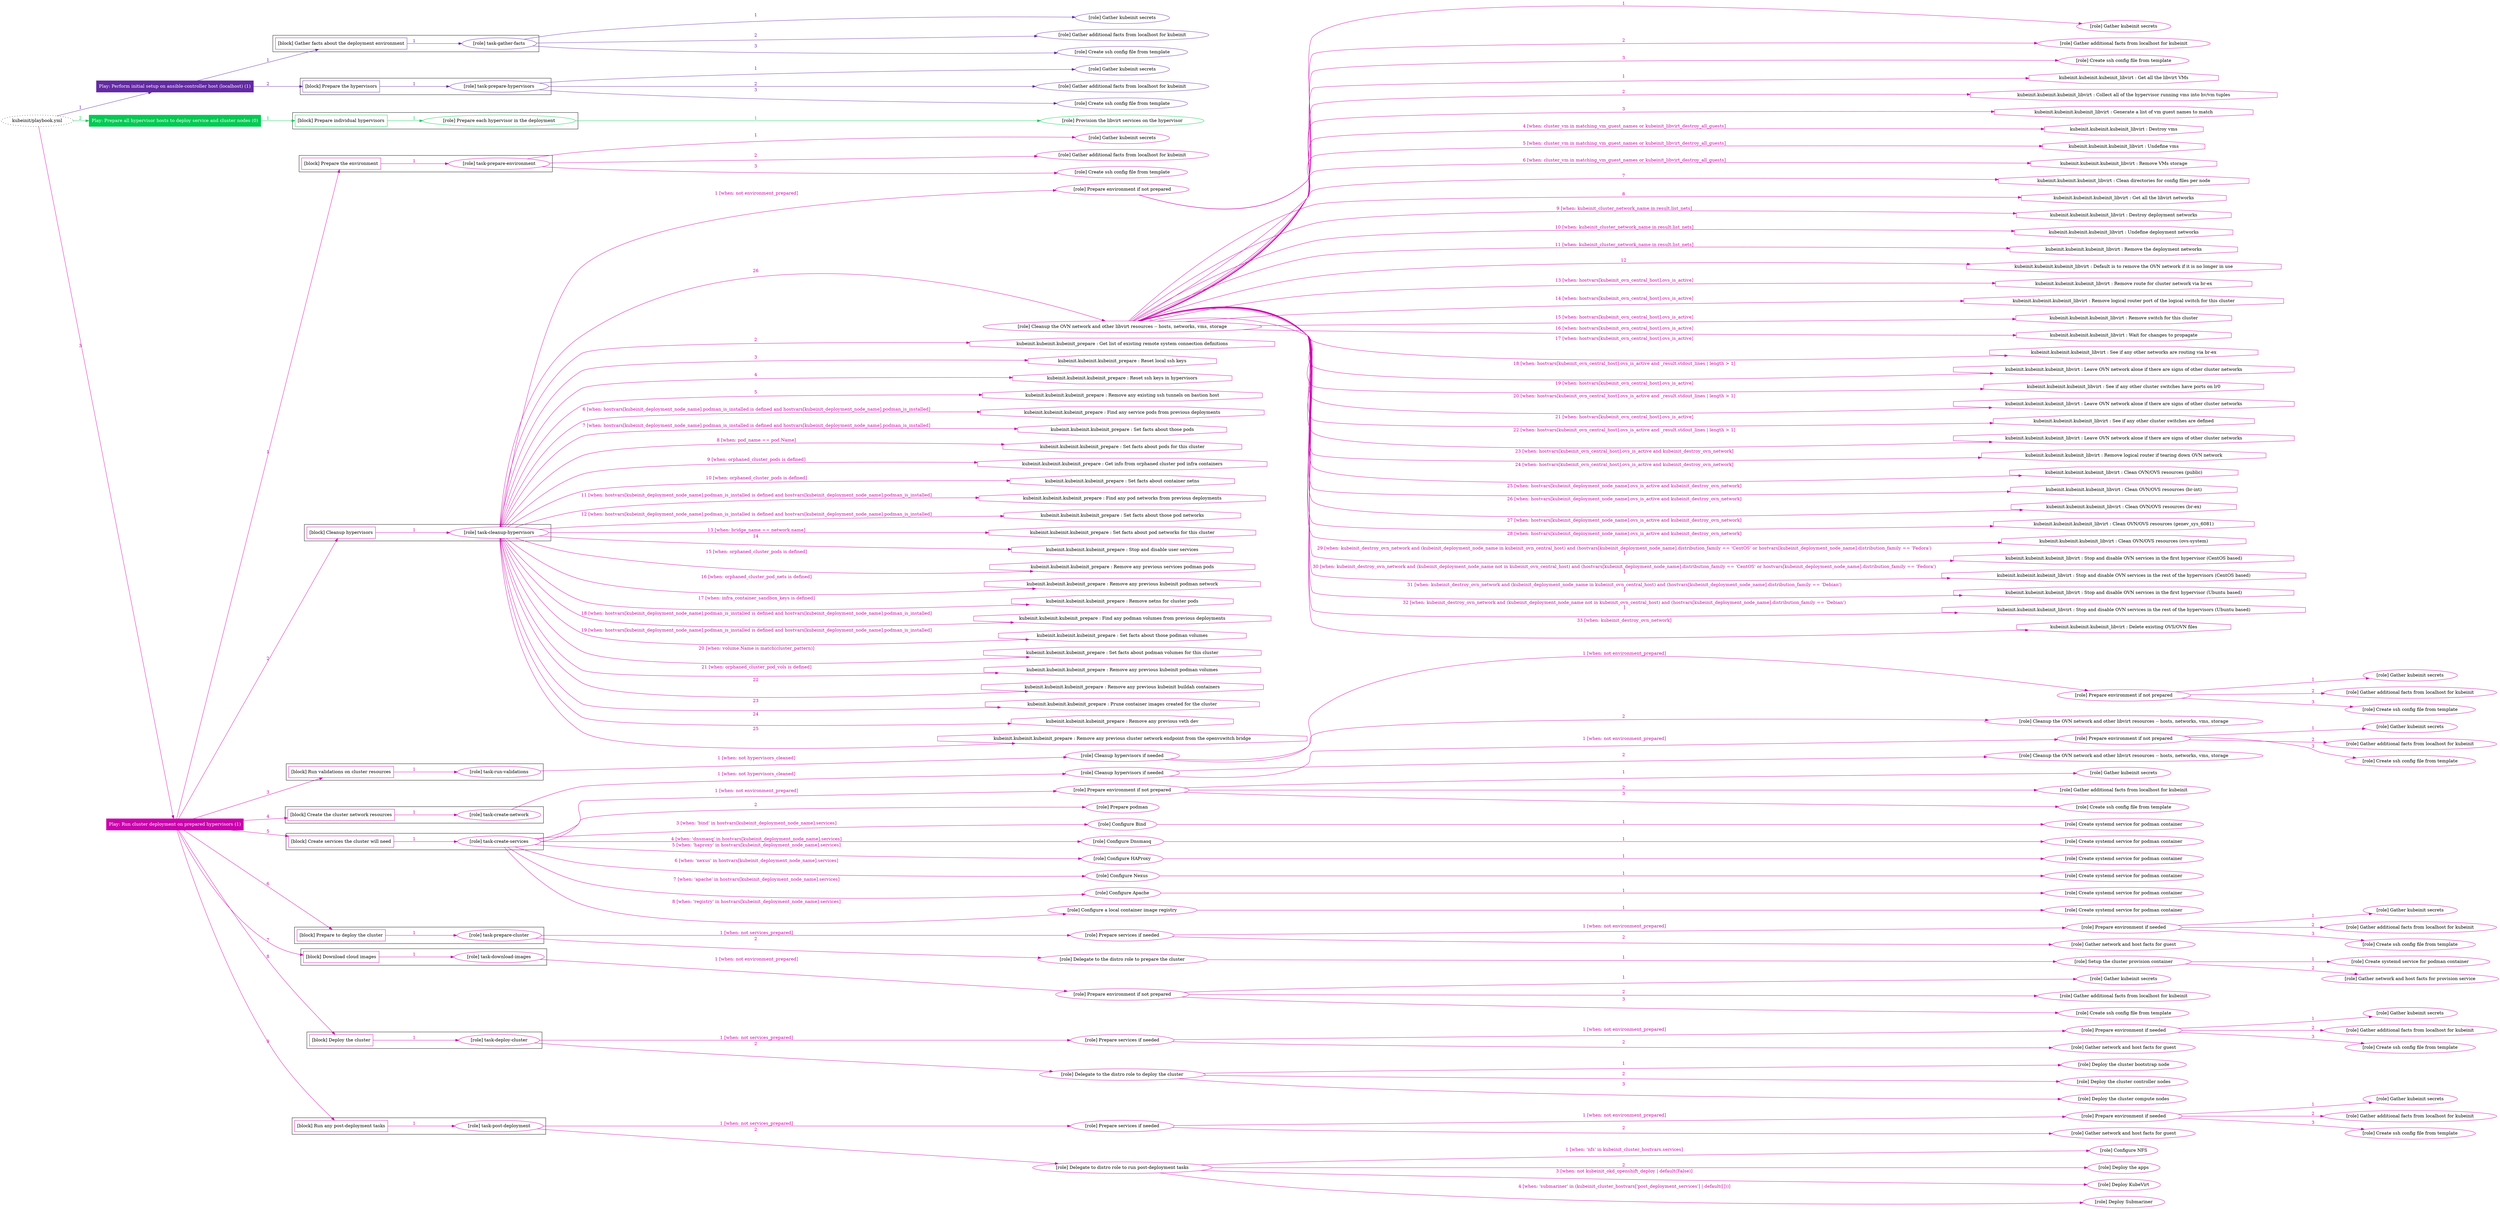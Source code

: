 digraph {
	graph [concentrate=true ordering=in rankdir=LR ratio=fill]
	edge [esep=5 sep=10]
	"kubeinit/playbook.yml" [URL="/home/runner/work/kubeinit/kubeinit/kubeinit/playbook.yml" id=playbook_11e11712 style=dotted]
	play_925b9ab7 [label="Play: Perform initial setup on ansible-controller host (localhost) (1)" URL="/home/runner/work/kubeinit/kubeinit/kubeinit/playbook.yml" color="#632aa2" fontcolor="#ffffff" id=play_925b9ab7 shape=box style=filled tooltip=localhost]
	"kubeinit/playbook.yml" -> play_925b9ab7 [label="1 " color="#632aa2" fontcolor="#632aa2" id=edge_40dda139 labeltooltip="1 " tooltip="1 "]
	subgraph "Gather kubeinit secrets" {
		role_e4df5503 [label="[role] Gather kubeinit secrets" URL="/home/runner/.ansible/collections/ansible_collections/kubeinit/kubeinit/roles/kubeinit_prepare/tasks/gather_kubeinit_facts.yml" color="#632aa2" id=role_e4df5503 tooltip="Gather kubeinit secrets"]
	}
	subgraph "Gather additional facts from localhost for kubeinit" {
		role_0124c549 [label="[role] Gather additional facts from localhost for kubeinit" URL="/home/runner/.ansible/collections/ansible_collections/kubeinit/kubeinit/roles/kubeinit_prepare/tasks/gather_kubeinit_facts.yml" color="#632aa2" id=role_0124c549 tooltip="Gather additional facts from localhost for kubeinit"]
	}
	subgraph "Create ssh config file from template" {
		role_4c25a40c [label="[role] Create ssh config file from template" URL="/home/runner/.ansible/collections/ansible_collections/kubeinit/kubeinit/roles/kubeinit_prepare/tasks/gather_kubeinit_facts.yml" color="#632aa2" id=role_4c25a40c tooltip="Create ssh config file from template"]
	}
	subgraph "task-gather-facts" {
		role_e6ed060f [label="[role] task-gather-facts" URL="/home/runner/work/kubeinit/kubeinit/kubeinit/playbook.yml" color="#632aa2" id=role_e6ed060f tooltip="task-gather-facts"]
		role_e6ed060f -> role_e4df5503 [label="1 " color="#632aa2" fontcolor="#632aa2" id=edge_22e4767b labeltooltip="1 " tooltip="1 "]
		role_e6ed060f -> role_0124c549 [label="2 " color="#632aa2" fontcolor="#632aa2" id=edge_10e80685 labeltooltip="2 " tooltip="2 "]
		role_e6ed060f -> role_4c25a40c [label="3 " color="#632aa2" fontcolor="#632aa2" id=edge_502e0cb2 labeltooltip="3 " tooltip="3 "]
	}
	subgraph "Gather kubeinit secrets" {
		role_bb87a0e5 [label="[role] Gather kubeinit secrets" URL="/home/runner/.ansible/collections/ansible_collections/kubeinit/kubeinit/roles/kubeinit_prepare/tasks/gather_kubeinit_facts.yml" color="#632aa2" id=role_bb87a0e5 tooltip="Gather kubeinit secrets"]
	}
	subgraph "Gather additional facts from localhost for kubeinit" {
		role_0be0984e [label="[role] Gather additional facts from localhost for kubeinit" URL="/home/runner/.ansible/collections/ansible_collections/kubeinit/kubeinit/roles/kubeinit_prepare/tasks/gather_kubeinit_facts.yml" color="#632aa2" id=role_0be0984e tooltip="Gather additional facts from localhost for kubeinit"]
	}
	subgraph "Create ssh config file from template" {
		role_6799cfde [label="[role] Create ssh config file from template" URL="/home/runner/.ansible/collections/ansible_collections/kubeinit/kubeinit/roles/kubeinit_prepare/tasks/gather_kubeinit_facts.yml" color="#632aa2" id=role_6799cfde tooltip="Create ssh config file from template"]
	}
	subgraph "task-prepare-hypervisors" {
		role_ee0ee134 [label="[role] task-prepare-hypervisors" URL="/home/runner/work/kubeinit/kubeinit/kubeinit/playbook.yml" color="#632aa2" id=role_ee0ee134 tooltip="task-prepare-hypervisors"]
		role_ee0ee134 -> role_bb87a0e5 [label="1 " color="#632aa2" fontcolor="#632aa2" id=edge_c545e38a labeltooltip="1 " tooltip="1 "]
		role_ee0ee134 -> role_0be0984e [label="2 " color="#632aa2" fontcolor="#632aa2" id=edge_61663175 labeltooltip="2 " tooltip="2 "]
		role_ee0ee134 -> role_6799cfde [label="3 " color="#632aa2" fontcolor="#632aa2" id=edge_dbb27741 labeltooltip="3 " tooltip="3 "]
	}
	subgraph "Play: Perform initial setup on ansible-controller host (localhost) (1)" {
		play_925b9ab7 -> block_7bb5a33a [label=1 color="#632aa2" fontcolor="#632aa2" id=edge_5bb1eec4 labeltooltip=1 tooltip=1]
		subgraph cluster_block_7bb5a33a {
			block_7bb5a33a [label="[block] Gather facts about the deployment environment" URL="/home/runner/work/kubeinit/kubeinit/kubeinit/playbook.yml" color="#632aa2" id=block_7bb5a33a labeltooltip="Gather facts about the deployment environment" shape=box tooltip="Gather facts about the deployment environment"]
			block_7bb5a33a -> role_e6ed060f [label="1 " color="#632aa2" fontcolor="#632aa2" id=edge_8b9ec5e9 labeltooltip="1 " tooltip="1 "]
		}
		play_925b9ab7 -> block_fa11691b [label=2 color="#632aa2" fontcolor="#632aa2" id=edge_55ce9fff labeltooltip=2 tooltip=2]
		subgraph cluster_block_fa11691b {
			block_fa11691b [label="[block] Prepare the hypervisors" URL="/home/runner/work/kubeinit/kubeinit/kubeinit/playbook.yml" color="#632aa2" id=block_fa11691b labeltooltip="Prepare the hypervisors" shape=box tooltip="Prepare the hypervisors"]
			block_fa11691b -> role_ee0ee134 [label="1 " color="#632aa2" fontcolor="#632aa2" id=edge_71a70b1d labeltooltip="1 " tooltip="1 "]
		}
	}
	play_e6341f16 [label="Play: Prepare all hypervisor hosts to deploy service and cluster nodes (0)" URL="/home/runner/work/kubeinit/kubeinit/kubeinit/playbook.yml" color="#01cb52" fontcolor="#ffffff" id=play_e6341f16 shape=box style=filled tooltip="Play: Prepare all hypervisor hosts to deploy service and cluster nodes (0)"]
	"kubeinit/playbook.yml" -> play_e6341f16 [label="2 " color="#01cb52" fontcolor="#01cb52" id=edge_cd943bcf labeltooltip="2 " tooltip="2 "]
	subgraph "Provision the libvirt services on the hypervisor" {
		role_72a65805 [label="[role] Provision the libvirt services on the hypervisor" URL="/home/runner/.ansible/collections/ansible_collections/kubeinit/kubeinit/roles/kubeinit_prepare/tasks/prepare_hypervisor.yml" color="#01cb52" id=role_72a65805 tooltip="Provision the libvirt services on the hypervisor"]
	}
	subgraph "Prepare each hypervisor in the deployment" {
		role_4d392b75 [label="[role] Prepare each hypervisor in the deployment" URL="/home/runner/work/kubeinit/kubeinit/kubeinit/playbook.yml" color="#01cb52" id=role_4d392b75 tooltip="Prepare each hypervisor in the deployment"]
		role_4d392b75 -> role_72a65805 [label="1 " color="#01cb52" fontcolor="#01cb52" id=edge_4752a4c6 labeltooltip="1 " tooltip="1 "]
	}
	subgraph "Play: Prepare all hypervisor hosts to deploy service and cluster nodes (0)" {
		play_e6341f16 -> block_7197ff17 [label=1 color="#01cb52" fontcolor="#01cb52" id=edge_818b6a12 labeltooltip=1 tooltip=1]
		subgraph cluster_block_7197ff17 {
			block_7197ff17 [label="[block] Prepare individual hypervisors" URL="/home/runner/work/kubeinit/kubeinit/kubeinit/playbook.yml" color="#01cb52" id=block_7197ff17 labeltooltip="Prepare individual hypervisors" shape=box tooltip="Prepare individual hypervisors"]
			block_7197ff17 -> role_4d392b75 [label="1 " color="#01cb52" fontcolor="#01cb52" id=edge_43979b7b labeltooltip="1 " tooltip="1 "]
		}
	}
	play_b6b57fb3 [label="Play: Run cluster deployment on prepared hypervisors (1)" URL="/home/runner/work/kubeinit/kubeinit/kubeinit/playbook.yml" color="#cb01ad" fontcolor="#ffffff" id=play_b6b57fb3 shape=box style=filled tooltip=localhost]
	"kubeinit/playbook.yml" -> play_b6b57fb3 [label="3 " color="#cb01ad" fontcolor="#cb01ad" id=edge_5c1fd403 labeltooltip="3 " tooltip="3 "]
	subgraph "Gather kubeinit secrets" {
		role_211d0bbb [label="[role] Gather kubeinit secrets" URL="/home/runner/.ansible/collections/ansible_collections/kubeinit/kubeinit/roles/kubeinit_prepare/tasks/gather_kubeinit_facts.yml" color="#cb01ad" id=role_211d0bbb tooltip="Gather kubeinit secrets"]
	}
	subgraph "Gather additional facts from localhost for kubeinit" {
		role_c7f219df [label="[role] Gather additional facts from localhost for kubeinit" URL="/home/runner/.ansible/collections/ansible_collections/kubeinit/kubeinit/roles/kubeinit_prepare/tasks/gather_kubeinit_facts.yml" color="#cb01ad" id=role_c7f219df tooltip="Gather additional facts from localhost for kubeinit"]
	}
	subgraph "Create ssh config file from template" {
		role_e0fcdf67 [label="[role] Create ssh config file from template" URL="/home/runner/.ansible/collections/ansible_collections/kubeinit/kubeinit/roles/kubeinit_prepare/tasks/gather_kubeinit_facts.yml" color="#cb01ad" id=role_e0fcdf67 tooltip="Create ssh config file from template"]
	}
	subgraph "task-prepare-environment" {
		role_678a4f58 [label="[role] task-prepare-environment" URL="/home/runner/work/kubeinit/kubeinit/kubeinit/playbook.yml" color="#cb01ad" id=role_678a4f58 tooltip="task-prepare-environment"]
		role_678a4f58 -> role_211d0bbb [label="1 " color="#cb01ad" fontcolor="#cb01ad" id=edge_578aafe9 labeltooltip="1 " tooltip="1 "]
		role_678a4f58 -> role_c7f219df [label="2 " color="#cb01ad" fontcolor="#cb01ad" id=edge_078193c5 labeltooltip="2 " tooltip="2 "]
		role_678a4f58 -> role_e0fcdf67 [label="3 " color="#cb01ad" fontcolor="#cb01ad" id=edge_533769a7 labeltooltip="3 " tooltip="3 "]
	}
	subgraph "Gather kubeinit secrets" {
		role_f4ddabdf [label="[role] Gather kubeinit secrets" URL="/home/runner/.ansible/collections/ansible_collections/kubeinit/kubeinit/roles/kubeinit_prepare/tasks/gather_kubeinit_facts.yml" color="#cb01ad" id=role_f4ddabdf tooltip="Gather kubeinit secrets"]
	}
	subgraph "Gather additional facts from localhost for kubeinit" {
		role_7586f3db [label="[role] Gather additional facts from localhost for kubeinit" URL="/home/runner/.ansible/collections/ansible_collections/kubeinit/kubeinit/roles/kubeinit_prepare/tasks/gather_kubeinit_facts.yml" color="#cb01ad" id=role_7586f3db tooltip="Gather additional facts from localhost for kubeinit"]
	}
	subgraph "Create ssh config file from template" {
		role_140b8af3 [label="[role] Create ssh config file from template" URL="/home/runner/.ansible/collections/ansible_collections/kubeinit/kubeinit/roles/kubeinit_prepare/tasks/gather_kubeinit_facts.yml" color="#cb01ad" id=role_140b8af3 tooltip="Create ssh config file from template"]
	}
	subgraph "Prepare environment if not prepared" {
		role_2a61f026 [label="[role] Prepare environment if not prepared" URL="/home/runner/.ansible/collections/ansible_collections/kubeinit/kubeinit/roles/kubeinit_prepare/tasks/cleanup_hypervisors.yml" color="#cb01ad" id=role_2a61f026 tooltip="Prepare environment if not prepared"]
		role_2a61f026 -> role_f4ddabdf [label="1 " color="#cb01ad" fontcolor="#cb01ad" id=edge_3ebe096d labeltooltip="1 " tooltip="1 "]
		role_2a61f026 -> role_7586f3db [label="2 " color="#cb01ad" fontcolor="#cb01ad" id=edge_fc6e0fe3 labeltooltip="2 " tooltip="2 "]
		role_2a61f026 -> role_140b8af3 [label="3 " color="#cb01ad" fontcolor="#cb01ad" id=edge_17801ed6 labeltooltip="3 " tooltip="3 "]
	}
	subgraph "Cleanup the OVN network and other libvirt resources -- hosts, networks, vms, storage" {
		role_2b50afc2 [label="[role] Cleanup the OVN network and other libvirt resources -- hosts, networks, vms, storage" URL="/home/runner/.ansible/collections/ansible_collections/kubeinit/kubeinit/roles/kubeinit_prepare/tasks/cleanup_hypervisors.yml" color="#cb01ad" id=role_2b50afc2 tooltip="Cleanup the OVN network and other libvirt resources -- hosts, networks, vms, storage"]
		task_272f0adf [label="kubeinit.kubeinit.kubeinit_libvirt : Get all the libvirt VMs" URL="/home/runner/.ansible/collections/ansible_collections/kubeinit/kubeinit/roles/kubeinit_libvirt/tasks/cleanup_libvirt.yml" color="#cb01ad" id=task_272f0adf shape=octagon tooltip="kubeinit.kubeinit.kubeinit_libvirt : Get all the libvirt VMs"]
		role_2b50afc2 -> task_272f0adf [label="1 " color="#cb01ad" fontcolor="#cb01ad" id=edge_26de7b28 labeltooltip="1 " tooltip="1 "]
		task_f4993eba [label="kubeinit.kubeinit.kubeinit_libvirt : Collect all of the hypervisor running vms into hv/vm tuples" URL="/home/runner/.ansible/collections/ansible_collections/kubeinit/kubeinit/roles/kubeinit_libvirt/tasks/cleanup_libvirt.yml" color="#cb01ad" id=task_f4993eba shape=octagon tooltip="kubeinit.kubeinit.kubeinit_libvirt : Collect all of the hypervisor running vms into hv/vm tuples"]
		role_2b50afc2 -> task_f4993eba [label="2 " color="#cb01ad" fontcolor="#cb01ad" id=edge_2d511988 labeltooltip="2 " tooltip="2 "]
		task_8bbb62cf [label="kubeinit.kubeinit.kubeinit_libvirt : Generate a list of vm guest names to match" URL="/home/runner/.ansible/collections/ansible_collections/kubeinit/kubeinit/roles/kubeinit_libvirt/tasks/cleanup_libvirt.yml" color="#cb01ad" id=task_8bbb62cf shape=octagon tooltip="kubeinit.kubeinit.kubeinit_libvirt : Generate a list of vm guest names to match"]
		role_2b50afc2 -> task_8bbb62cf [label="3 " color="#cb01ad" fontcolor="#cb01ad" id=edge_50816a1c labeltooltip="3 " tooltip="3 "]
		task_f596af13 [label="kubeinit.kubeinit.kubeinit_libvirt : Destroy vms" URL="/home/runner/.ansible/collections/ansible_collections/kubeinit/kubeinit/roles/kubeinit_libvirt/tasks/cleanup_libvirt.yml" color="#cb01ad" id=task_f596af13 shape=octagon tooltip="kubeinit.kubeinit.kubeinit_libvirt : Destroy vms"]
		role_2b50afc2 -> task_f596af13 [label="4 [when: cluster_vm in matching_vm_guest_names or kubeinit_libvirt_destroy_all_guests]" color="#cb01ad" fontcolor="#cb01ad" id=edge_8ac2bc74 labeltooltip="4 [when: cluster_vm in matching_vm_guest_names or kubeinit_libvirt_destroy_all_guests]" tooltip="4 [when: cluster_vm in matching_vm_guest_names or kubeinit_libvirt_destroy_all_guests]"]
		task_3fd3bea3 [label="kubeinit.kubeinit.kubeinit_libvirt : Undefine vms" URL="/home/runner/.ansible/collections/ansible_collections/kubeinit/kubeinit/roles/kubeinit_libvirt/tasks/cleanup_libvirt.yml" color="#cb01ad" id=task_3fd3bea3 shape=octagon tooltip="kubeinit.kubeinit.kubeinit_libvirt : Undefine vms"]
		role_2b50afc2 -> task_3fd3bea3 [label="5 [when: cluster_vm in matching_vm_guest_names or kubeinit_libvirt_destroy_all_guests]" color="#cb01ad" fontcolor="#cb01ad" id=edge_f70815a9 labeltooltip="5 [when: cluster_vm in matching_vm_guest_names or kubeinit_libvirt_destroy_all_guests]" tooltip="5 [when: cluster_vm in matching_vm_guest_names or kubeinit_libvirt_destroy_all_guests]"]
		task_d5c1886a [label="kubeinit.kubeinit.kubeinit_libvirt : Remove VMs storage" URL="/home/runner/.ansible/collections/ansible_collections/kubeinit/kubeinit/roles/kubeinit_libvirt/tasks/cleanup_libvirt.yml" color="#cb01ad" id=task_d5c1886a shape=octagon tooltip="kubeinit.kubeinit.kubeinit_libvirt : Remove VMs storage"]
		role_2b50afc2 -> task_d5c1886a [label="6 [when: cluster_vm in matching_vm_guest_names or kubeinit_libvirt_destroy_all_guests]" color="#cb01ad" fontcolor="#cb01ad" id=edge_18035837 labeltooltip="6 [when: cluster_vm in matching_vm_guest_names or kubeinit_libvirt_destroy_all_guests]" tooltip="6 [when: cluster_vm in matching_vm_guest_names or kubeinit_libvirt_destroy_all_guests]"]
		task_a2244879 [label="kubeinit.kubeinit.kubeinit_libvirt : Clean directories for config files per node" URL="/home/runner/.ansible/collections/ansible_collections/kubeinit/kubeinit/roles/kubeinit_libvirt/tasks/cleanup_libvirt.yml" color="#cb01ad" id=task_a2244879 shape=octagon tooltip="kubeinit.kubeinit.kubeinit_libvirt : Clean directories for config files per node"]
		role_2b50afc2 -> task_a2244879 [label="7 " color="#cb01ad" fontcolor="#cb01ad" id=edge_c62cc973 labeltooltip="7 " tooltip="7 "]
		task_d6ede67f [label="kubeinit.kubeinit.kubeinit_libvirt : Get all the libvirt networks" URL="/home/runner/.ansible/collections/ansible_collections/kubeinit/kubeinit/roles/kubeinit_libvirt/tasks/cleanup_libvirt.yml" color="#cb01ad" id=task_d6ede67f shape=octagon tooltip="kubeinit.kubeinit.kubeinit_libvirt : Get all the libvirt networks"]
		role_2b50afc2 -> task_d6ede67f [label="8 " color="#cb01ad" fontcolor="#cb01ad" id=edge_3e8ba5ee labeltooltip="8 " tooltip="8 "]
		task_7b9ee375 [label="kubeinit.kubeinit.kubeinit_libvirt : Destroy deployment networks" URL="/home/runner/.ansible/collections/ansible_collections/kubeinit/kubeinit/roles/kubeinit_libvirt/tasks/cleanup_libvirt.yml" color="#cb01ad" id=task_7b9ee375 shape=octagon tooltip="kubeinit.kubeinit.kubeinit_libvirt : Destroy deployment networks"]
		role_2b50afc2 -> task_7b9ee375 [label="9 [when: kubeinit_cluster_network_name in result.list_nets]" color="#cb01ad" fontcolor="#cb01ad" id=edge_b3e253ac labeltooltip="9 [when: kubeinit_cluster_network_name in result.list_nets]" tooltip="9 [when: kubeinit_cluster_network_name in result.list_nets]"]
		task_64de9f7a [label="kubeinit.kubeinit.kubeinit_libvirt : Undefine deployment networks" URL="/home/runner/.ansible/collections/ansible_collections/kubeinit/kubeinit/roles/kubeinit_libvirt/tasks/cleanup_libvirt.yml" color="#cb01ad" id=task_64de9f7a shape=octagon tooltip="kubeinit.kubeinit.kubeinit_libvirt : Undefine deployment networks"]
		role_2b50afc2 -> task_64de9f7a [label="10 [when: kubeinit_cluster_network_name in result.list_nets]" color="#cb01ad" fontcolor="#cb01ad" id=edge_e4db7c28 labeltooltip="10 [when: kubeinit_cluster_network_name in result.list_nets]" tooltip="10 [when: kubeinit_cluster_network_name in result.list_nets]"]
		task_d3f523e2 [label="kubeinit.kubeinit.kubeinit_libvirt : Remove the deployment networks" URL="/home/runner/.ansible/collections/ansible_collections/kubeinit/kubeinit/roles/kubeinit_libvirt/tasks/cleanup_libvirt.yml" color="#cb01ad" id=task_d3f523e2 shape=octagon tooltip="kubeinit.kubeinit.kubeinit_libvirt : Remove the deployment networks"]
		role_2b50afc2 -> task_d3f523e2 [label="11 [when: kubeinit_cluster_network_name in result.list_nets]" color="#cb01ad" fontcolor="#cb01ad" id=edge_104286cc labeltooltip="11 [when: kubeinit_cluster_network_name in result.list_nets]" tooltip="11 [when: kubeinit_cluster_network_name in result.list_nets]"]
		task_488450a2 [label="kubeinit.kubeinit.kubeinit_libvirt : Default is to remove the OVN network if it is no longer in use" URL="/home/runner/.ansible/collections/ansible_collections/kubeinit/kubeinit/roles/kubeinit_libvirt/tasks/cleanup_libvirt.yml" color="#cb01ad" id=task_488450a2 shape=octagon tooltip="kubeinit.kubeinit.kubeinit_libvirt : Default is to remove the OVN network if it is no longer in use"]
		role_2b50afc2 -> task_488450a2 [label="12 " color="#cb01ad" fontcolor="#cb01ad" id=edge_9bcb8184 labeltooltip="12 " tooltip="12 "]
		task_279699cb [label="kubeinit.kubeinit.kubeinit_libvirt : Remove route for cluster network via br-ex" URL="/home/runner/.ansible/collections/ansible_collections/kubeinit/kubeinit/roles/kubeinit_libvirt/tasks/cleanup_libvirt.yml" color="#cb01ad" id=task_279699cb shape=octagon tooltip="kubeinit.kubeinit.kubeinit_libvirt : Remove route for cluster network via br-ex"]
		role_2b50afc2 -> task_279699cb [label="13 [when: hostvars[kubeinit_ovn_central_host].ovs_is_active]" color="#cb01ad" fontcolor="#cb01ad" id=edge_21d9a1d0 labeltooltip="13 [when: hostvars[kubeinit_ovn_central_host].ovs_is_active]" tooltip="13 [when: hostvars[kubeinit_ovn_central_host].ovs_is_active]"]
		task_1774764e [label="kubeinit.kubeinit.kubeinit_libvirt : Remove logical router port of the logical switch for this cluster" URL="/home/runner/.ansible/collections/ansible_collections/kubeinit/kubeinit/roles/kubeinit_libvirt/tasks/cleanup_libvirt.yml" color="#cb01ad" id=task_1774764e shape=octagon tooltip="kubeinit.kubeinit.kubeinit_libvirt : Remove logical router port of the logical switch for this cluster"]
		role_2b50afc2 -> task_1774764e [label="14 [when: hostvars[kubeinit_ovn_central_host].ovs_is_active]" color="#cb01ad" fontcolor="#cb01ad" id=edge_9d4dbfc0 labeltooltip="14 [when: hostvars[kubeinit_ovn_central_host].ovs_is_active]" tooltip="14 [when: hostvars[kubeinit_ovn_central_host].ovs_is_active]"]
		task_b8f4398d [label="kubeinit.kubeinit.kubeinit_libvirt : Remove switch for this cluster" URL="/home/runner/.ansible/collections/ansible_collections/kubeinit/kubeinit/roles/kubeinit_libvirt/tasks/cleanup_libvirt.yml" color="#cb01ad" id=task_b8f4398d shape=octagon tooltip="kubeinit.kubeinit.kubeinit_libvirt : Remove switch for this cluster"]
		role_2b50afc2 -> task_b8f4398d [label="15 [when: hostvars[kubeinit_ovn_central_host].ovs_is_active]" color="#cb01ad" fontcolor="#cb01ad" id=edge_a1d154cb labeltooltip="15 [when: hostvars[kubeinit_ovn_central_host].ovs_is_active]" tooltip="15 [when: hostvars[kubeinit_ovn_central_host].ovs_is_active]"]
		task_059fdd7f [label="kubeinit.kubeinit.kubeinit_libvirt : Wait for changes to propagate" URL="/home/runner/.ansible/collections/ansible_collections/kubeinit/kubeinit/roles/kubeinit_libvirt/tasks/cleanup_libvirt.yml" color="#cb01ad" id=task_059fdd7f shape=octagon tooltip="kubeinit.kubeinit.kubeinit_libvirt : Wait for changes to propagate"]
		role_2b50afc2 -> task_059fdd7f [label="16 [when: hostvars[kubeinit_ovn_central_host].ovs_is_active]" color="#cb01ad" fontcolor="#cb01ad" id=edge_b3033993 labeltooltip="16 [when: hostvars[kubeinit_ovn_central_host].ovs_is_active]" tooltip="16 [when: hostvars[kubeinit_ovn_central_host].ovs_is_active]"]
		task_e31457ae [label="kubeinit.kubeinit.kubeinit_libvirt : See if any other networks are routing via br-ex" URL="/home/runner/.ansible/collections/ansible_collections/kubeinit/kubeinit/roles/kubeinit_libvirt/tasks/cleanup_libvirt.yml" color="#cb01ad" id=task_e31457ae shape=octagon tooltip="kubeinit.kubeinit.kubeinit_libvirt : See if any other networks are routing via br-ex"]
		role_2b50afc2 -> task_e31457ae [label="17 [when: hostvars[kubeinit_ovn_central_host].ovs_is_active]" color="#cb01ad" fontcolor="#cb01ad" id=edge_eb3afc70 labeltooltip="17 [when: hostvars[kubeinit_ovn_central_host].ovs_is_active]" tooltip="17 [when: hostvars[kubeinit_ovn_central_host].ovs_is_active]"]
		task_cdbfe90a [label="kubeinit.kubeinit.kubeinit_libvirt : Leave OVN network alone if there are signs of other cluster networks" URL="/home/runner/.ansible/collections/ansible_collections/kubeinit/kubeinit/roles/kubeinit_libvirt/tasks/cleanup_libvirt.yml" color="#cb01ad" id=task_cdbfe90a shape=octagon tooltip="kubeinit.kubeinit.kubeinit_libvirt : Leave OVN network alone if there are signs of other cluster networks"]
		role_2b50afc2 -> task_cdbfe90a [label="18 [when: hostvars[kubeinit_ovn_central_host].ovs_is_active and _result.stdout_lines | length > 1]" color="#cb01ad" fontcolor="#cb01ad" id=edge_9ef5b58b labeltooltip="18 [when: hostvars[kubeinit_ovn_central_host].ovs_is_active and _result.stdout_lines | length > 1]" tooltip="18 [when: hostvars[kubeinit_ovn_central_host].ovs_is_active and _result.stdout_lines | length > 1]"]
		task_4462c1dc [label="kubeinit.kubeinit.kubeinit_libvirt : See if any other cluster switches have ports on lr0" URL="/home/runner/.ansible/collections/ansible_collections/kubeinit/kubeinit/roles/kubeinit_libvirt/tasks/cleanup_libvirt.yml" color="#cb01ad" id=task_4462c1dc shape=octagon tooltip="kubeinit.kubeinit.kubeinit_libvirt : See if any other cluster switches have ports on lr0"]
		role_2b50afc2 -> task_4462c1dc [label="19 [when: hostvars[kubeinit_ovn_central_host].ovs_is_active]" color="#cb01ad" fontcolor="#cb01ad" id=edge_487d8f15 labeltooltip="19 [when: hostvars[kubeinit_ovn_central_host].ovs_is_active]" tooltip="19 [when: hostvars[kubeinit_ovn_central_host].ovs_is_active]"]
		task_784e409a [label="kubeinit.kubeinit.kubeinit_libvirt : Leave OVN network alone if there are signs of other cluster networks" URL="/home/runner/.ansible/collections/ansible_collections/kubeinit/kubeinit/roles/kubeinit_libvirt/tasks/cleanup_libvirt.yml" color="#cb01ad" id=task_784e409a shape=octagon tooltip="kubeinit.kubeinit.kubeinit_libvirt : Leave OVN network alone if there are signs of other cluster networks"]
		role_2b50afc2 -> task_784e409a [label="20 [when: hostvars[kubeinit_ovn_central_host].ovs_is_active and _result.stdout_lines | length > 1]" color="#cb01ad" fontcolor="#cb01ad" id=edge_911b0dbd labeltooltip="20 [when: hostvars[kubeinit_ovn_central_host].ovs_is_active and _result.stdout_lines | length > 1]" tooltip="20 [when: hostvars[kubeinit_ovn_central_host].ovs_is_active and _result.stdout_lines | length > 1]"]
		task_b77b9b00 [label="kubeinit.kubeinit.kubeinit_libvirt : See if any other cluster switches are defined" URL="/home/runner/.ansible/collections/ansible_collections/kubeinit/kubeinit/roles/kubeinit_libvirt/tasks/cleanup_libvirt.yml" color="#cb01ad" id=task_b77b9b00 shape=octagon tooltip="kubeinit.kubeinit.kubeinit_libvirt : See if any other cluster switches are defined"]
		role_2b50afc2 -> task_b77b9b00 [label="21 [when: hostvars[kubeinit_ovn_central_host].ovs_is_active]" color="#cb01ad" fontcolor="#cb01ad" id=edge_e5bebb66 labeltooltip="21 [when: hostvars[kubeinit_ovn_central_host].ovs_is_active]" tooltip="21 [when: hostvars[kubeinit_ovn_central_host].ovs_is_active]"]
		task_ae0156eb [label="kubeinit.kubeinit.kubeinit_libvirt : Leave OVN network alone if there are signs of other cluster networks" URL="/home/runner/.ansible/collections/ansible_collections/kubeinit/kubeinit/roles/kubeinit_libvirt/tasks/cleanup_libvirt.yml" color="#cb01ad" id=task_ae0156eb shape=octagon tooltip="kubeinit.kubeinit.kubeinit_libvirt : Leave OVN network alone if there are signs of other cluster networks"]
		role_2b50afc2 -> task_ae0156eb [label="22 [when: hostvars[kubeinit_ovn_central_host].ovs_is_active and _result.stdout_lines | length > 1]" color="#cb01ad" fontcolor="#cb01ad" id=edge_174146d0 labeltooltip="22 [when: hostvars[kubeinit_ovn_central_host].ovs_is_active and _result.stdout_lines | length > 1]" tooltip="22 [when: hostvars[kubeinit_ovn_central_host].ovs_is_active and _result.stdout_lines | length > 1]"]
		task_83c18273 [label="kubeinit.kubeinit.kubeinit_libvirt : Remove logical router if tearing down OVN network" URL="/home/runner/.ansible/collections/ansible_collections/kubeinit/kubeinit/roles/kubeinit_libvirt/tasks/cleanup_libvirt.yml" color="#cb01ad" id=task_83c18273 shape=octagon tooltip="kubeinit.kubeinit.kubeinit_libvirt : Remove logical router if tearing down OVN network"]
		role_2b50afc2 -> task_83c18273 [label="23 [when: hostvars[kubeinit_ovn_central_host].ovs_is_active and kubeinit_destroy_ovn_network]" color="#cb01ad" fontcolor="#cb01ad" id=edge_6888bfca labeltooltip="23 [when: hostvars[kubeinit_ovn_central_host].ovs_is_active and kubeinit_destroy_ovn_network]" tooltip="23 [when: hostvars[kubeinit_ovn_central_host].ovs_is_active and kubeinit_destroy_ovn_network]"]
		task_a9ad5316 [label="kubeinit.kubeinit.kubeinit_libvirt : Clean OVN/OVS resources (public)" URL="/home/runner/.ansible/collections/ansible_collections/kubeinit/kubeinit/roles/kubeinit_libvirt/tasks/cleanup_libvirt.yml" color="#cb01ad" id=task_a9ad5316 shape=octagon tooltip="kubeinit.kubeinit.kubeinit_libvirt : Clean OVN/OVS resources (public)"]
		role_2b50afc2 -> task_a9ad5316 [label="24 [when: hostvars[kubeinit_ovn_central_host].ovs_is_active and kubeinit_destroy_ovn_network]" color="#cb01ad" fontcolor="#cb01ad" id=edge_7eca4c4c labeltooltip="24 [when: hostvars[kubeinit_ovn_central_host].ovs_is_active and kubeinit_destroy_ovn_network]" tooltip="24 [when: hostvars[kubeinit_ovn_central_host].ovs_is_active and kubeinit_destroy_ovn_network]"]
		task_6a2fb0d0 [label="kubeinit.kubeinit.kubeinit_libvirt : Clean OVN/OVS resources (br-int)" URL="/home/runner/.ansible/collections/ansible_collections/kubeinit/kubeinit/roles/kubeinit_libvirt/tasks/cleanup_libvirt.yml" color="#cb01ad" id=task_6a2fb0d0 shape=octagon tooltip="kubeinit.kubeinit.kubeinit_libvirt : Clean OVN/OVS resources (br-int)"]
		role_2b50afc2 -> task_6a2fb0d0 [label="25 [when: hostvars[kubeinit_deployment_node_name].ovs_is_active and kubeinit_destroy_ovn_network]" color="#cb01ad" fontcolor="#cb01ad" id=edge_3fe387d4 labeltooltip="25 [when: hostvars[kubeinit_deployment_node_name].ovs_is_active and kubeinit_destroy_ovn_network]" tooltip="25 [when: hostvars[kubeinit_deployment_node_name].ovs_is_active and kubeinit_destroy_ovn_network]"]
		task_e64ce757 [label="kubeinit.kubeinit.kubeinit_libvirt : Clean OVN/OVS resources (br-ex)" URL="/home/runner/.ansible/collections/ansible_collections/kubeinit/kubeinit/roles/kubeinit_libvirt/tasks/cleanup_libvirt.yml" color="#cb01ad" id=task_e64ce757 shape=octagon tooltip="kubeinit.kubeinit.kubeinit_libvirt : Clean OVN/OVS resources (br-ex)"]
		role_2b50afc2 -> task_e64ce757 [label="26 [when: hostvars[kubeinit_deployment_node_name].ovs_is_active and kubeinit_destroy_ovn_network]" color="#cb01ad" fontcolor="#cb01ad" id=edge_ebb47bd1 labeltooltip="26 [when: hostvars[kubeinit_deployment_node_name].ovs_is_active and kubeinit_destroy_ovn_network]" tooltip="26 [when: hostvars[kubeinit_deployment_node_name].ovs_is_active and kubeinit_destroy_ovn_network]"]
		task_884e535c [label="kubeinit.kubeinit.kubeinit_libvirt : Clean OVN/OVS resources (genev_sys_6081)" URL="/home/runner/.ansible/collections/ansible_collections/kubeinit/kubeinit/roles/kubeinit_libvirt/tasks/cleanup_libvirt.yml" color="#cb01ad" id=task_884e535c shape=octagon tooltip="kubeinit.kubeinit.kubeinit_libvirt : Clean OVN/OVS resources (genev_sys_6081)"]
		role_2b50afc2 -> task_884e535c [label="27 [when: hostvars[kubeinit_deployment_node_name].ovs_is_active and kubeinit_destroy_ovn_network]" color="#cb01ad" fontcolor="#cb01ad" id=edge_abc637e8 labeltooltip="27 [when: hostvars[kubeinit_deployment_node_name].ovs_is_active and kubeinit_destroy_ovn_network]" tooltip="27 [when: hostvars[kubeinit_deployment_node_name].ovs_is_active and kubeinit_destroy_ovn_network]"]
		task_7298cf5e [label="kubeinit.kubeinit.kubeinit_libvirt : Clean OVN/OVS resources (ovs-system)" URL="/home/runner/.ansible/collections/ansible_collections/kubeinit/kubeinit/roles/kubeinit_libvirt/tasks/cleanup_libvirt.yml" color="#cb01ad" id=task_7298cf5e shape=octagon tooltip="kubeinit.kubeinit.kubeinit_libvirt : Clean OVN/OVS resources (ovs-system)"]
		role_2b50afc2 -> task_7298cf5e [label="28 [when: hostvars[kubeinit_deployment_node_name].ovs_is_active and kubeinit_destroy_ovn_network]" color="#cb01ad" fontcolor="#cb01ad" id=edge_11f327bb labeltooltip="28 [when: hostvars[kubeinit_deployment_node_name].ovs_is_active and kubeinit_destroy_ovn_network]" tooltip="28 [when: hostvars[kubeinit_deployment_node_name].ovs_is_active and kubeinit_destroy_ovn_network]"]
		task_f746dd48 [label="kubeinit.kubeinit.kubeinit_libvirt : Stop and disable OVN services in the first hypervisor (CentOS based)" URL="/home/runner/.ansible/collections/ansible_collections/kubeinit/kubeinit/roles/kubeinit_libvirt/tasks/cleanup_libvirt.yml" color="#cb01ad" id=task_f746dd48 shape=octagon tooltip="kubeinit.kubeinit.kubeinit_libvirt : Stop and disable OVN services in the first hypervisor (CentOS based)"]
		role_2b50afc2 -> task_f746dd48 [label="29 [when: kubeinit_destroy_ovn_network and (kubeinit_deployment_node_name in kubeinit_ovn_central_host) and (hostvars[kubeinit_deployment_node_name].distribution_family == 'CentOS' or hostvars[kubeinit_deployment_node_name].distribution_family == 'Fedora')
]" color="#cb01ad" fontcolor="#cb01ad" id=edge_9aacf66e labeltooltip="29 [when: kubeinit_destroy_ovn_network and (kubeinit_deployment_node_name in kubeinit_ovn_central_host) and (hostvars[kubeinit_deployment_node_name].distribution_family == 'CentOS' or hostvars[kubeinit_deployment_node_name].distribution_family == 'Fedora')
]" tooltip="29 [when: kubeinit_destroy_ovn_network and (kubeinit_deployment_node_name in kubeinit_ovn_central_host) and (hostvars[kubeinit_deployment_node_name].distribution_family == 'CentOS' or hostvars[kubeinit_deployment_node_name].distribution_family == 'Fedora')
]"]
		task_d4a083ce [label="kubeinit.kubeinit.kubeinit_libvirt : Stop and disable OVN services in the rest of the hypervisors (CentOS based)" URL="/home/runner/.ansible/collections/ansible_collections/kubeinit/kubeinit/roles/kubeinit_libvirt/tasks/cleanup_libvirt.yml" color="#cb01ad" id=task_d4a083ce shape=octagon tooltip="kubeinit.kubeinit.kubeinit_libvirt : Stop and disable OVN services in the rest of the hypervisors (CentOS based)"]
		role_2b50afc2 -> task_d4a083ce [label="30 [when: kubeinit_destroy_ovn_network and (kubeinit_deployment_node_name not in kubeinit_ovn_central_host) and (hostvars[kubeinit_deployment_node_name].distribution_family == 'CentOS' or hostvars[kubeinit_deployment_node_name].distribution_family == 'Fedora')
]" color="#cb01ad" fontcolor="#cb01ad" id=edge_aa7febe7 labeltooltip="30 [when: kubeinit_destroy_ovn_network and (kubeinit_deployment_node_name not in kubeinit_ovn_central_host) and (hostvars[kubeinit_deployment_node_name].distribution_family == 'CentOS' or hostvars[kubeinit_deployment_node_name].distribution_family == 'Fedora')
]" tooltip="30 [when: kubeinit_destroy_ovn_network and (kubeinit_deployment_node_name not in kubeinit_ovn_central_host) and (hostvars[kubeinit_deployment_node_name].distribution_family == 'CentOS' or hostvars[kubeinit_deployment_node_name].distribution_family == 'Fedora')
]"]
		task_043f965c [label="kubeinit.kubeinit.kubeinit_libvirt : Stop and disable OVN services in the first hypervisor (Ubuntu based)" URL="/home/runner/.ansible/collections/ansible_collections/kubeinit/kubeinit/roles/kubeinit_libvirt/tasks/cleanup_libvirt.yml" color="#cb01ad" id=task_043f965c shape=octagon tooltip="kubeinit.kubeinit.kubeinit_libvirt : Stop and disable OVN services in the first hypervisor (Ubuntu based)"]
		role_2b50afc2 -> task_043f965c [label="31 [when: kubeinit_destroy_ovn_network and (kubeinit_deployment_node_name in kubeinit_ovn_central_host) and (hostvars[kubeinit_deployment_node_name].distribution_family == 'Debian')
]" color="#cb01ad" fontcolor="#cb01ad" id=edge_c4eb8732 labeltooltip="31 [when: kubeinit_destroy_ovn_network and (kubeinit_deployment_node_name in kubeinit_ovn_central_host) and (hostvars[kubeinit_deployment_node_name].distribution_family == 'Debian')
]" tooltip="31 [when: kubeinit_destroy_ovn_network and (kubeinit_deployment_node_name in kubeinit_ovn_central_host) and (hostvars[kubeinit_deployment_node_name].distribution_family == 'Debian')
]"]
		task_930ff9fb [label="kubeinit.kubeinit.kubeinit_libvirt : Stop and disable OVN services in the rest of the hypervisors (Ubuntu based)" URL="/home/runner/.ansible/collections/ansible_collections/kubeinit/kubeinit/roles/kubeinit_libvirt/tasks/cleanup_libvirt.yml" color="#cb01ad" id=task_930ff9fb shape=octagon tooltip="kubeinit.kubeinit.kubeinit_libvirt : Stop and disable OVN services in the rest of the hypervisors (Ubuntu based)"]
		role_2b50afc2 -> task_930ff9fb [label="32 [when: kubeinit_destroy_ovn_network and (kubeinit_deployment_node_name not in kubeinit_ovn_central_host) and (hostvars[kubeinit_deployment_node_name].distribution_family == 'Debian')
]" color="#cb01ad" fontcolor="#cb01ad" id=edge_a2357b25 labeltooltip="32 [when: kubeinit_destroy_ovn_network and (kubeinit_deployment_node_name not in kubeinit_ovn_central_host) and (hostvars[kubeinit_deployment_node_name].distribution_family == 'Debian')
]" tooltip="32 [when: kubeinit_destroy_ovn_network and (kubeinit_deployment_node_name not in kubeinit_ovn_central_host) and (hostvars[kubeinit_deployment_node_name].distribution_family == 'Debian')
]"]
		task_3c19df17 [label="kubeinit.kubeinit.kubeinit_libvirt : Delete existing OVS/OVN files" URL="/home/runner/.ansible/collections/ansible_collections/kubeinit/kubeinit/roles/kubeinit_libvirt/tasks/cleanup_libvirt.yml" color="#cb01ad" id=task_3c19df17 shape=octagon tooltip="kubeinit.kubeinit.kubeinit_libvirt : Delete existing OVS/OVN files"]
		role_2b50afc2 -> task_3c19df17 [label="33 [when: kubeinit_destroy_ovn_network]" color="#cb01ad" fontcolor="#cb01ad" id=edge_ddeb5382 labeltooltip="33 [when: kubeinit_destroy_ovn_network]" tooltip="33 [when: kubeinit_destroy_ovn_network]"]
	}
	subgraph "task-cleanup-hypervisors" {
		role_b88fa15b [label="[role] task-cleanup-hypervisors" URL="/home/runner/work/kubeinit/kubeinit/kubeinit/playbook.yml" color="#cb01ad" id=role_b88fa15b tooltip="task-cleanup-hypervisors"]
		role_b88fa15b -> role_2a61f026 [label="1 [when: not environment_prepared]" color="#cb01ad" fontcolor="#cb01ad" id=edge_20352606 labeltooltip="1 [when: not environment_prepared]" tooltip="1 [when: not environment_prepared]"]
		task_5e4a59e2 [label="kubeinit.kubeinit.kubeinit_prepare : Get list of existing remote system connection definitions" URL="/home/runner/.ansible/collections/ansible_collections/kubeinit/kubeinit/roles/kubeinit_prepare/tasks/cleanup_hypervisors.yml" color="#cb01ad" id=task_5e4a59e2 shape=octagon tooltip="kubeinit.kubeinit.kubeinit_prepare : Get list of existing remote system connection definitions"]
		role_b88fa15b -> task_5e4a59e2 [label="2 " color="#cb01ad" fontcolor="#cb01ad" id=edge_c4273721 labeltooltip="2 " tooltip="2 "]
		task_3aaba114 [label="kubeinit.kubeinit.kubeinit_prepare : Reset local ssh keys" URL="/home/runner/.ansible/collections/ansible_collections/kubeinit/kubeinit/roles/kubeinit_prepare/tasks/cleanup_hypervisors.yml" color="#cb01ad" id=task_3aaba114 shape=octagon tooltip="kubeinit.kubeinit.kubeinit_prepare : Reset local ssh keys"]
		role_b88fa15b -> task_3aaba114 [label="3 " color="#cb01ad" fontcolor="#cb01ad" id=edge_3bb3e342 labeltooltip="3 " tooltip="3 "]
		task_97a05883 [label="kubeinit.kubeinit.kubeinit_prepare : Reset ssh keys in hypervisors" URL="/home/runner/.ansible/collections/ansible_collections/kubeinit/kubeinit/roles/kubeinit_prepare/tasks/cleanup_hypervisors.yml" color="#cb01ad" id=task_97a05883 shape=octagon tooltip="kubeinit.kubeinit.kubeinit_prepare : Reset ssh keys in hypervisors"]
		role_b88fa15b -> task_97a05883 [label="4 " color="#cb01ad" fontcolor="#cb01ad" id=edge_674d403f labeltooltip="4 " tooltip="4 "]
		task_fb4e4a49 [label="kubeinit.kubeinit.kubeinit_prepare : Remove any existing ssh tunnels on bastion host" URL="/home/runner/.ansible/collections/ansible_collections/kubeinit/kubeinit/roles/kubeinit_prepare/tasks/cleanup_hypervisors.yml" color="#cb01ad" id=task_fb4e4a49 shape=octagon tooltip="kubeinit.kubeinit.kubeinit_prepare : Remove any existing ssh tunnels on bastion host"]
		role_b88fa15b -> task_fb4e4a49 [label="5 " color="#cb01ad" fontcolor="#cb01ad" id=edge_be3747b8 labeltooltip="5 " tooltip="5 "]
		task_a4d022ba [label="kubeinit.kubeinit.kubeinit_prepare : Find any service pods from previous deployments" URL="/home/runner/.ansible/collections/ansible_collections/kubeinit/kubeinit/roles/kubeinit_prepare/tasks/cleanup_hypervisors.yml" color="#cb01ad" id=task_a4d022ba shape=octagon tooltip="kubeinit.kubeinit.kubeinit_prepare : Find any service pods from previous deployments"]
		role_b88fa15b -> task_a4d022ba [label="6 [when: hostvars[kubeinit_deployment_node_name].podman_is_installed is defined and hostvars[kubeinit_deployment_node_name].podman_is_installed]" color="#cb01ad" fontcolor="#cb01ad" id=edge_c52c6794 labeltooltip="6 [when: hostvars[kubeinit_deployment_node_name].podman_is_installed is defined and hostvars[kubeinit_deployment_node_name].podman_is_installed]" tooltip="6 [when: hostvars[kubeinit_deployment_node_name].podman_is_installed is defined and hostvars[kubeinit_deployment_node_name].podman_is_installed]"]
		task_7932f9c7 [label="kubeinit.kubeinit.kubeinit_prepare : Set facts about those pods" URL="/home/runner/.ansible/collections/ansible_collections/kubeinit/kubeinit/roles/kubeinit_prepare/tasks/cleanup_hypervisors.yml" color="#cb01ad" id=task_7932f9c7 shape=octagon tooltip="kubeinit.kubeinit.kubeinit_prepare : Set facts about those pods"]
		role_b88fa15b -> task_7932f9c7 [label="7 [when: hostvars[kubeinit_deployment_node_name].podman_is_installed is defined and hostvars[kubeinit_deployment_node_name].podman_is_installed]" color="#cb01ad" fontcolor="#cb01ad" id=edge_e3e62126 labeltooltip="7 [when: hostvars[kubeinit_deployment_node_name].podman_is_installed is defined and hostvars[kubeinit_deployment_node_name].podman_is_installed]" tooltip="7 [when: hostvars[kubeinit_deployment_node_name].podman_is_installed is defined and hostvars[kubeinit_deployment_node_name].podman_is_installed]"]
		task_e91ccc9a [label="kubeinit.kubeinit.kubeinit_prepare : Set facts about pods for this cluster" URL="/home/runner/.ansible/collections/ansible_collections/kubeinit/kubeinit/roles/kubeinit_prepare/tasks/cleanup_hypervisors.yml" color="#cb01ad" id=task_e91ccc9a shape=octagon tooltip="kubeinit.kubeinit.kubeinit_prepare : Set facts about pods for this cluster"]
		role_b88fa15b -> task_e91ccc9a [label="8 [when: pod_name == pod.Name]" color="#cb01ad" fontcolor="#cb01ad" id=edge_5eb2b250 labeltooltip="8 [when: pod_name == pod.Name]" tooltip="8 [when: pod_name == pod.Name]"]
		task_7517b0a5 [label="kubeinit.kubeinit.kubeinit_prepare : Get info from orphaned cluster pod infra containers" URL="/home/runner/.ansible/collections/ansible_collections/kubeinit/kubeinit/roles/kubeinit_prepare/tasks/cleanup_hypervisors.yml" color="#cb01ad" id=task_7517b0a5 shape=octagon tooltip="kubeinit.kubeinit.kubeinit_prepare : Get info from orphaned cluster pod infra containers"]
		role_b88fa15b -> task_7517b0a5 [label="9 [when: orphaned_cluster_pods is defined]" color="#cb01ad" fontcolor="#cb01ad" id=edge_fd27ca42 labeltooltip="9 [when: orphaned_cluster_pods is defined]" tooltip="9 [when: orphaned_cluster_pods is defined]"]
		task_36ec53b9 [label="kubeinit.kubeinit.kubeinit_prepare : Set facts about container netns" URL="/home/runner/.ansible/collections/ansible_collections/kubeinit/kubeinit/roles/kubeinit_prepare/tasks/cleanup_hypervisors.yml" color="#cb01ad" id=task_36ec53b9 shape=octagon tooltip="kubeinit.kubeinit.kubeinit_prepare : Set facts about container netns"]
		role_b88fa15b -> task_36ec53b9 [label="10 [when: orphaned_cluster_pods is defined]" color="#cb01ad" fontcolor="#cb01ad" id=edge_9dae6be7 labeltooltip="10 [when: orphaned_cluster_pods is defined]" tooltip="10 [when: orphaned_cluster_pods is defined]"]
		task_36a32188 [label="kubeinit.kubeinit.kubeinit_prepare : Find any pod networks from previous deployments" URL="/home/runner/.ansible/collections/ansible_collections/kubeinit/kubeinit/roles/kubeinit_prepare/tasks/cleanup_hypervisors.yml" color="#cb01ad" id=task_36a32188 shape=octagon tooltip="kubeinit.kubeinit.kubeinit_prepare : Find any pod networks from previous deployments"]
		role_b88fa15b -> task_36a32188 [label="11 [when: hostvars[kubeinit_deployment_node_name].podman_is_installed is defined and hostvars[kubeinit_deployment_node_name].podman_is_installed]" color="#cb01ad" fontcolor="#cb01ad" id=edge_5b5f20e4 labeltooltip="11 [when: hostvars[kubeinit_deployment_node_name].podman_is_installed is defined and hostvars[kubeinit_deployment_node_name].podman_is_installed]" tooltip="11 [when: hostvars[kubeinit_deployment_node_name].podman_is_installed is defined and hostvars[kubeinit_deployment_node_name].podman_is_installed]"]
		task_71aef9af [label="kubeinit.kubeinit.kubeinit_prepare : Set facts about those pod networks" URL="/home/runner/.ansible/collections/ansible_collections/kubeinit/kubeinit/roles/kubeinit_prepare/tasks/cleanup_hypervisors.yml" color="#cb01ad" id=task_71aef9af shape=octagon tooltip="kubeinit.kubeinit.kubeinit_prepare : Set facts about those pod networks"]
		role_b88fa15b -> task_71aef9af [label="12 [when: hostvars[kubeinit_deployment_node_name].podman_is_installed is defined and hostvars[kubeinit_deployment_node_name].podman_is_installed]" color="#cb01ad" fontcolor="#cb01ad" id=edge_01699a03 labeltooltip="12 [when: hostvars[kubeinit_deployment_node_name].podman_is_installed is defined and hostvars[kubeinit_deployment_node_name].podman_is_installed]" tooltip="12 [when: hostvars[kubeinit_deployment_node_name].podman_is_installed is defined and hostvars[kubeinit_deployment_node_name].podman_is_installed]"]
		task_16d37b1b [label="kubeinit.kubeinit.kubeinit_prepare : Set facts about pod networks for this cluster" URL="/home/runner/.ansible/collections/ansible_collections/kubeinit/kubeinit/roles/kubeinit_prepare/tasks/cleanup_hypervisors.yml" color="#cb01ad" id=task_16d37b1b shape=octagon tooltip="kubeinit.kubeinit.kubeinit_prepare : Set facts about pod networks for this cluster"]
		role_b88fa15b -> task_16d37b1b [label="13 [when: bridge_name == network.name]" color="#cb01ad" fontcolor="#cb01ad" id=edge_f6f63677 labeltooltip="13 [when: bridge_name == network.name]" tooltip="13 [when: bridge_name == network.name]"]
		task_130a829f [label="kubeinit.kubeinit.kubeinit_prepare : Stop and disable user services" URL="/home/runner/.ansible/collections/ansible_collections/kubeinit/kubeinit/roles/kubeinit_prepare/tasks/cleanup_hypervisors.yml" color="#cb01ad" id=task_130a829f shape=octagon tooltip="kubeinit.kubeinit.kubeinit_prepare : Stop and disable user services"]
		role_b88fa15b -> task_130a829f [label="14 " color="#cb01ad" fontcolor="#cb01ad" id=edge_8a5a4731 labeltooltip="14 " tooltip="14 "]
		task_86745f20 [label="kubeinit.kubeinit.kubeinit_prepare : Remove any previous services podman pods" URL="/home/runner/.ansible/collections/ansible_collections/kubeinit/kubeinit/roles/kubeinit_prepare/tasks/cleanup_hypervisors.yml" color="#cb01ad" id=task_86745f20 shape=octagon tooltip="kubeinit.kubeinit.kubeinit_prepare : Remove any previous services podman pods"]
		role_b88fa15b -> task_86745f20 [label="15 [when: orphaned_cluster_pods is defined]" color="#cb01ad" fontcolor="#cb01ad" id=edge_ab3e65cb labeltooltip="15 [when: orphaned_cluster_pods is defined]" tooltip="15 [when: orphaned_cluster_pods is defined]"]
		task_797692f5 [label="kubeinit.kubeinit.kubeinit_prepare : Remove any previous kubeinit podman network" URL="/home/runner/.ansible/collections/ansible_collections/kubeinit/kubeinit/roles/kubeinit_prepare/tasks/cleanup_hypervisors.yml" color="#cb01ad" id=task_797692f5 shape=octagon tooltip="kubeinit.kubeinit.kubeinit_prepare : Remove any previous kubeinit podman network"]
		role_b88fa15b -> task_797692f5 [label="16 [when: orphaned_cluster_pod_nets is defined]" color="#cb01ad" fontcolor="#cb01ad" id=edge_0cfa5c4c labeltooltip="16 [when: orphaned_cluster_pod_nets is defined]" tooltip="16 [when: orphaned_cluster_pod_nets is defined]"]
		task_39002d4c [label="kubeinit.kubeinit.kubeinit_prepare : Remove netns for cluster pods" URL="/home/runner/.ansible/collections/ansible_collections/kubeinit/kubeinit/roles/kubeinit_prepare/tasks/cleanup_hypervisors.yml" color="#cb01ad" id=task_39002d4c shape=octagon tooltip="kubeinit.kubeinit.kubeinit_prepare : Remove netns for cluster pods"]
		role_b88fa15b -> task_39002d4c [label="17 [when: infra_container_sandbox_keys is defined]" color="#cb01ad" fontcolor="#cb01ad" id=edge_ca6fa903 labeltooltip="17 [when: infra_container_sandbox_keys is defined]" tooltip="17 [when: infra_container_sandbox_keys is defined]"]
		task_f0469cc9 [label="kubeinit.kubeinit.kubeinit_prepare : Find any podman volumes from previous deployments" URL="/home/runner/.ansible/collections/ansible_collections/kubeinit/kubeinit/roles/kubeinit_prepare/tasks/cleanup_hypervisors.yml" color="#cb01ad" id=task_f0469cc9 shape=octagon tooltip="kubeinit.kubeinit.kubeinit_prepare : Find any podman volumes from previous deployments"]
		role_b88fa15b -> task_f0469cc9 [label="18 [when: hostvars[kubeinit_deployment_node_name].podman_is_installed is defined and hostvars[kubeinit_deployment_node_name].podman_is_installed]" color="#cb01ad" fontcolor="#cb01ad" id=edge_3d863cd9 labeltooltip="18 [when: hostvars[kubeinit_deployment_node_name].podman_is_installed is defined and hostvars[kubeinit_deployment_node_name].podman_is_installed]" tooltip="18 [when: hostvars[kubeinit_deployment_node_name].podman_is_installed is defined and hostvars[kubeinit_deployment_node_name].podman_is_installed]"]
		task_ea1ad05b [label="kubeinit.kubeinit.kubeinit_prepare : Set facts about those podman volumes" URL="/home/runner/.ansible/collections/ansible_collections/kubeinit/kubeinit/roles/kubeinit_prepare/tasks/cleanup_hypervisors.yml" color="#cb01ad" id=task_ea1ad05b shape=octagon tooltip="kubeinit.kubeinit.kubeinit_prepare : Set facts about those podman volumes"]
		role_b88fa15b -> task_ea1ad05b [label="19 [when: hostvars[kubeinit_deployment_node_name].podman_is_installed is defined and hostvars[kubeinit_deployment_node_name].podman_is_installed]" color="#cb01ad" fontcolor="#cb01ad" id=edge_3c928dde labeltooltip="19 [when: hostvars[kubeinit_deployment_node_name].podman_is_installed is defined and hostvars[kubeinit_deployment_node_name].podman_is_installed]" tooltip="19 [when: hostvars[kubeinit_deployment_node_name].podman_is_installed is defined and hostvars[kubeinit_deployment_node_name].podman_is_installed]"]
		task_7dcad33c [label="kubeinit.kubeinit.kubeinit_prepare : Set facts about podman volumes for this cluster" URL="/home/runner/.ansible/collections/ansible_collections/kubeinit/kubeinit/roles/kubeinit_prepare/tasks/cleanup_hypervisors.yml" color="#cb01ad" id=task_7dcad33c shape=octagon tooltip="kubeinit.kubeinit.kubeinit_prepare : Set facts about podman volumes for this cluster"]
		role_b88fa15b -> task_7dcad33c [label="20 [when: volume.Name is match(cluster_pattern)]" color="#cb01ad" fontcolor="#cb01ad" id=edge_a7c9dde6 labeltooltip="20 [when: volume.Name is match(cluster_pattern)]" tooltip="20 [when: volume.Name is match(cluster_pattern)]"]
		task_25e68786 [label="kubeinit.kubeinit.kubeinit_prepare : Remove any previous kubeinit podman volumes" URL="/home/runner/.ansible/collections/ansible_collections/kubeinit/kubeinit/roles/kubeinit_prepare/tasks/cleanup_hypervisors.yml" color="#cb01ad" id=task_25e68786 shape=octagon tooltip="kubeinit.kubeinit.kubeinit_prepare : Remove any previous kubeinit podman volumes"]
		role_b88fa15b -> task_25e68786 [label="21 [when: orphaned_cluster_pod_vols is defined]" color="#cb01ad" fontcolor="#cb01ad" id=edge_bd8bf800 labeltooltip="21 [when: orphaned_cluster_pod_vols is defined]" tooltip="21 [when: orphaned_cluster_pod_vols is defined]"]
		task_f35b48f2 [label="kubeinit.kubeinit.kubeinit_prepare : Remove any previous kubeinit buildah containers" URL="/home/runner/.ansible/collections/ansible_collections/kubeinit/kubeinit/roles/kubeinit_prepare/tasks/cleanup_hypervisors.yml" color="#cb01ad" id=task_f35b48f2 shape=octagon tooltip="kubeinit.kubeinit.kubeinit_prepare : Remove any previous kubeinit buildah containers"]
		role_b88fa15b -> task_f35b48f2 [label="22 " color="#cb01ad" fontcolor="#cb01ad" id=edge_376a2819 labeltooltip="22 " tooltip="22 "]
		task_51b06523 [label="kubeinit.kubeinit.kubeinit_prepare : Prune container images created for the cluster" URL="/home/runner/.ansible/collections/ansible_collections/kubeinit/kubeinit/roles/kubeinit_prepare/tasks/cleanup_hypervisors.yml" color="#cb01ad" id=task_51b06523 shape=octagon tooltip="kubeinit.kubeinit.kubeinit_prepare : Prune container images created for the cluster"]
		role_b88fa15b -> task_51b06523 [label="23 " color="#cb01ad" fontcolor="#cb01ad" id=edge_60c910bc labeltooltip="23 " tooltip="23 "]
		task_e116ceb7 [label="kubeinit.kubeinit.kubeinit_prepare : Remove any previous veth dev" URL="/home/runner/.ansible/collections/ansible_collections/kubeinit/kubeinit/roles/kubeinit_prepare/tasks/cleanup_hypervisors.yml" color="#cb01ad" id=task_e116ceb7 shape=octagon tooltip="kubeinit.kubeinit.kubeinit_prepare : Remove any previous veth dev"]
		role_b88fa15b -> task_e116ceb7 [label="24 " color="#cb01ad" fontcolor="#cb01ad" id=edge_46767fc5 labeltooltip="24 " tooltip="24 "]
		task_39bd7f5f [label="kubeinit.kubeinit.kubeinit_prepare : Remove any previous cluster network endpoint from the openvswitch bridge" URL="/home/runner/.ansible/collections/ansible_collections/kubeinit/kubeinit/roles/kubeinit_prepare/tasks/cleanup_hypervisors.yml" color="#cb01ad" id=task_39bd7f5f shape=octagon tooltip="kubeinit.kubeinit.kubeinit_prepare : Remove any previous cluster network endpoint from the openvswitch bridge"]
		role_b88fa15b -> task_39bd7f5f [label="25 " color="#cb01ad" fontcolor="#cb01ad" id=edge_f631bf7c labeltooltip="25 " tooltip="25 "]
		role_b88fa15b -> role_2b50afc2 [label="26 " color="#cb01ad" fontcolor="#cb01ad" id=edge_3a56b4d7 labeltooltip="26 " tooltip="26 "]
	}
	subgraph "Gather kubeinit secrets" {
		role_8e567acd [label="[role] Gather kubeinit secrets" URL="/home/runner/.ansible/collections/ansible_collections/kubeinit/kubeinit/roles/kubeinit_prepare/tasks/gather_kubeinit_facts.yml" color="#cb01ad" id=role_8e567acd tooltip="Gather kubeinit secrets"]
	}
	subgraph "Gather additional facts from localhost for kubeinit" {
		role_40786da3 [label="[role] Gather additional facts from localhost for kubeinit" URL="/home/runner/.ansible/collections/ansible_collections/kubeinit/kubeinit/roles/kubeinit_prepare/tasks/gather_kubeinit_facts.yml" color="#cb01ad" id=role_40786da3 tooltip="Gather additional facts from localhost for kubeinit"]
	}
	subgraph "Create ssh config file from template" {
		role_ff3d11cc [label="[role] Create ssh config file from template" URL="/home/runner/.ansible/collections/ansible_collections/kubeinit/kubeinit/roles/kubeinit_prepare/tasks/gather_kubeinit_facts.yml" color="#cb01ad" id=role_ff3d11cc tooltip="Create ssh config file from template"]
	}
	subgraph "Prepare environment if not prepared" {
		role_83167853 [label="[role] Prepare environment if not prepared" URL="/home/runner/.ansible/collections/ansible_collections/kubeinit/kubeinit/roles/kubeinit_prepare/tasks/cleanup_hypervisors.yml" color="#cb01ad" id=role_83167853 tooltip="Prepare environment if not prepared"]
		role_83167853 -> role_8e567acd [label="1 " color="#cb01ad" fontcolor="#cb01ad" id=edge_207f6d92 labeltooltip="1 " tooltip="1 "]
		role_83167853 -> role_40786da3 [label="2 " color="#cb01ad" fontcolor="#cb01ad" id=edge_8b4b955e labeltooltip="2 " tooltip="2 "]
		role_83167853 -> role_ff3d11cc [label="3 " color="#cb01ad" fontcolor="#cb01ad" id=edge_f3d2d1b7 labeltooltip="3 " tooltip="3 "]
	}
	subgraph "Cleanup the OVN network and other libvirt resources -- hosts, networks, vms, storage" {
		role_0a2ae9c9 [label="[role] Cleanup the OVN network and other libvirt resources -- hosts, networks, vms, storage" URL="/home/runner/.ansible/collections/ansible_collections/kubeinit/kubeinit/roles/kubeinit_prepare/tasks/cleanup_hypervisors.yml" color="#cb01ad" id=role_0a2ae9c9 tooltip="Cleanup the OVN network and other libvirt resources -- hosts, networks, vms, storage"]
	}
	subgraph "Cleanup hypervisors if needed" {
		role_0a4b394a [label="[role] Cleanup hypervisors if needed" URL="/home/runner/.ansible/collections/ansible_collections/kubeinit/kubeinit/roles/kubeinit_validations/tasks/main.yml" color="#cb01ad" id=role_0a4b394a tooltip="Cleanup hypervisors if needed"]
		role_0a4b394a -> role_83167853 [label="1 [when: not environment_prepared]" color="#cb01ad" fontcolor="#cb01ad" id=edge_58e3b149 labeltooltip="1 [when: not environment_prepared]" tooltip="1 [when: not environment_prepared]"]
		role_0a4b394a -> role_0a2ae9c9 [label="2 " color="#cb01ad" fontcolor="#cb01ad" id=edge_1fed3730 labeltooltip="2 " tooltip="2 "]
	}
	subgraph "task-run-validations" {
		role_9f912fbe [label="[role] task-run-validations" URL="/home/runner/work/kubeinit/kubeinit/kubeinit/playbook.yml" color="#cb01ad" id=role_9f912fbe tooltip="task-run-validations"]
		role_9f912fbe -> role_0a4b394a [label="1 [when: not hypervisors_cleaned]" color="#cb01ad" fontcolor="#cb01ad" id=edge_2c77877c labeltooltip="1 [when: not hypervisors_cleaned]" tooltip="1 [when: not hypervisors_cleaned]"]
	}
	subgraph "Gather kubeinit secrets" {
		role_31b507bc [label="[role] Gather kubeinit secrets" URL="/home/runner/.ansible/collections/ansible_collections/kubeinit/kubeinit/roles/kubeinit_prepare/tasks/gather_kubeinit_facts.yml" color="#cb01ad" id=role_31b507bc tooltip="Gather kubeinit secrets"]
	}
	subgraph "Gather additional facts from localhost for kubeinit" {
		role_daad3ac5 [label="[role] Gather additional facts from localhost for kubeinit" URL="/home/runner/.ansible/collections/ansible_collections/kubeinit/kubeinit/roles/kubeinit_prepare/tasks/gather_kubeinit_facts.yml" color="#cb01ad" id=role_daad3ac5 tooltip="Gather additional facts from localhost for kubeinit"]
	}
	subgraph "Create ssh config file from template" {
		role_565280f9 [label="[role] Create ssh config file from template" URL="/home/runner/.ansible/collections/ansible_collections/kubeinit/kubeinit/roles/kubeinit_prepare/tasks/gather_kubeinit_facts.yml" color="#cb01ad" id=role_565280f9 tooltip="Create ssh config file from template"]
	}
	subgraph "Prepare environment if not prepared" {
		role_1ed0b9d9 [label="[role] Prepare environment if not prepared" URL="/home/runner/.ansible/collections/ansible_collections/kubeinit/kubeinit/roles/kubeinit_prepare/tasks/cleanup_hypervisors.yml" color="#cb01ad" id=role_1ed0b9d9 tooltip="Prepare environment if not prepared"]
		role_1ed0b9d9 -> role_31b507bc [label="1 " color="#cb01ad" fontcolor="#cb01ad" id=edge_b104e475 labeltooltip="1 " tooltip="1 "]
		role_1ed0b9d9 -> role_daad3ac5 [label="2 " color="#cb01ad" fontcolor="#cb01ad" id=edge_50cd5e1c labeltooltip="2 " tooltip="2 "]
		role_1ed0b9d9 -> role_565280f9 [label="3 " color="#cb01ad" fontcolor="#cb01ad" id=edge_77c1e43e labeltooltip="3 " tooltip="3 "]
	}
	subgraph "Cleanup the OVN network and other libvirt resources -- hosts, networks, vms, storage" {
		role_f3290db2 [label="[role] Cleanup the OVN network and other libvirt resources -- hosts, networks, vms, storage" URL="/home/runner/.ansible/collections/ansible_collections/kubeinit/kubeinit/roles/kubeinit_prepare/tasks/cleanup_hypervisors.yml" color="#cb01ad" id=role_f3290db2 tooltip="Cleanup the OVN network and other libvirt resources -- hosts, networks, vms, storage"]
	}
	subgraph "Cleanup hypervisors if needed" {
		role_b7174775 [label="[role] Cleanup hypervisors if needed" URL="/home/runner/.ansible/collections/ansible_collections/kubeinit/kubeinit/roles/kubeinit_libvirt/tasks/create_network.yml" color="#cb01ad" id=role_b7174775 tooltip="Cleanup hypervisors if needed"]
		role_b7174775 -> role_1ed0b9d9 [label="1 [when: not environment_prepared]" color="#cb01ad" fontcolor="#cb01ad" id=edge_453e7e1e labeltooltip="1 [when: not environment_prepared]" tooltip="1 [when: not environment_prepared]"]
		role_b7174775 -> role_f3290db2 [label="2 " color="#cb01ad" fontcolor="#cb01ad" id=edge_7a770731 labeltooltip="2 " tooltip="2 "]
	}
	subgraph "task-create-network" {
		role_43ca3ea7 [label="[role] task-create-network" URL="/home/runner/work/kubeinit/kubeinit/kubeinit/playbook.yml" color="#cb01ad" id=role_43ca3ea7 tooltip="task-create-network"]
		role_43ca3ea7 -> role_b7174775 [label="1 [when: not hypervisors_cleaned]" color="#cb01ad" fontcolor="#cb01ad" id=edge_182858a9 labeltooltip="1 [when: not hypervisors_cleaned]" tooltip="1 [when: not hypervisors_cleaned]"]
	}
	subgraph "Gather kubeinit secrets" {
		role_d133b4c8 [label="[role] Gather kubeinit secrets" URL="/home/runner/.ansible/collections/ansible_collections/kubeinit/kubeinit/roles/kubeinit_prepare/tasks/gather_kubeinit_facts.yml" color="#cb01ad" id=role_d133b4c8 tooltip="Gather kubeinit secrets"]
	}
	subgraph "Gather additional facts from localhost for kubeinit" {
		role_0be2ac20 [label="[role] Gather additional facts from localhost for kubeinit" URL="/home/runner/.ansible/collections/ansible_collections/kubeinit/kubeinit/roles/kubeinit_prepare/tasks/gather_kubeinit_facts.yml" color="#cb01ad" id=role_0be2ac20 tooltip="Gather additional facts from localhost for kubeinit"]
	}
	subgraph "Create ssh config file from template" {
		role_49df8dbc [label="[role] Create ssh config file from template" URL="/home/runner/.ansible/collections/ansible_collections/kubeinit/kubeinit/roles/kubeinit_prepare/tasks/gather_kubeinit_facts.yml" color="#cb01ad" id=role_49df8dbc tooltip="Create ssh config file from template"]
	}
	subgraph "Prepare environment if not prepared" {
		role_027a1948 [label="[role] Prepare environment if not prepared" URL="/home/runner/.ansible/collections/ansible_collections/kubeinit/kubeinit/roles/kubeinit_services/tasks/main.yml" color="#cb01ad" id=role_027a1948 tooltip="Prepare environment if not prepared"]
		role_027a1948 -> role_d133b4c8 [label="1 " color="#cb01ad" fontcolor="#cb01ad" id=edge_0774eb99 labeltooltip="1 " tooltip="1 "]
		role_027a1948 -> role_0be2ac20 [label="2 " color="#cb01ad" fontcolor="#cb01ad" id=edge_4c0b8441 labeltooltip="2 " tooltip="2 "]
		role_027a1948 -> role_49df8dbc [label="3 " color="#cb01ad" fontcolor="#cb01ad" id=edge_db1fc623 labeltooltip="3 " tooltip="3 "]
	}
	subgraph "Prepare podman" {
		role_0abeacc6 [label="[role] Prepare podman" URL="/home/runner/.ansible/collections/ansible_collections/kubeinit/kubeinit/roles/kubeinit_services/tasks/00_create_service_pod.yml" color="#cb01ad" id=role_0abeacc6 tooltip="Prepare podman"]
	}
	subgraph "Create systemd service for podman container" {
		role_f163c02c [label="[role] Create systemd service for podman container" URL="/home/runner/.ansible/collections/ansible_collections/kubeinit/kubeinit/roles/kubeinit_bind/tasks/main.yml" color="#cb01ad" id=role_f163c02c tooltip="Create systemd service for podman container"]
	}
	subgraph "Configure Bind" {
		role_1d3c8ba6 [label="[role] Configure Bind" URL="/home/runner/.ansible/collections/ansible_collections/kubeinit/kubeinit/roles/kubeinit_services/tasks/start_services_containers.yml" color="#cb01ad" id=role_1d3c8ba6 tooltip="Configure Bind"]
		role_1d3c8ba6 -> role_f163c02c [label="1 " color="#cb01ad" fontcolor="#cb01ad" id=edge_7c1cdac4 labeltooltip="1 " tooltip="1 "]
	}
	subgraph "Create systemd service for podman container" {
		role_b1b63643 [label="[role] Create systemd service for podman container" URL="/home/runner/.ansible/collections/ansible_collections/kubeinit/kubeinit/roles/kubeinit_dnsmasq/tasks/main.yml" color="#cb01ad" id=role_b1b63643 tooltip="Create systemd service for podman container"]
	}
	subgraph "Configure Dnsmasq" {
		role_5a9982c3 [label="[role] Configure Dnsmasq" URL="/home/runner/.ansible/collections/ansible_collections/kubeinit/kubeinit/roles/kubeinit_services/tasks/start_services_containers.yml" color="#cb01ad" id=role_5a9982c3 tooltip="Configure Dnsmasq"]
		role_5a9982c3 -> role_b1b63643 [label="1 " color="#cb01ad" fontcolor="#cb01ad" id=edge_a8ad8dc2 labeltooltip="1 " tooltip="1 "]
	}
	subgraph "Create systemd service for podman container" {
		role_f32355c9 [label="[role] Create systemd service for podman container" URL="/home/runner/.ansible/collections/ansible_collections/kubeinit/kubeinit/roles/kubeinit_haproxy/tasks/main.yml" color="#cb01ad" id=role_f32355c9 tooltip="Create systemd service for podman container"]
	}
	subgraph "Configure HAProxy" {
		role_d4a95a7c [label="[role] Configure HAProxy" URL="/home/runner/.ansible/collections/ansible_collections/kubeinit/kubeinit/roles/kubeinit_services/tasks/start_services_containers.yml" color="#cb01ad" id=role_d4a95a7c tooltip="Configure HAProxy"]
		role_d4a95a7c -> role_f32355c9 [label="1 " color="#cb01ad" fontcolor="#cb01ad" id=edge_fff18283 labeltooltip="1 " tooltip="1 "]
	}
	subgraph "Create systemd service for podman container" {
		role_e3d855b1 [label="[role] Create systemd service for podman container" URL="/home/runner/.ansible/collections/ansible_collections/kubeinit/kubeinit/roles/kubeinit_nexus/tasks/main.yml" color="#cb01ad" id=role_e3d855b1 tooltip="Create systemd service for podman container"]
	}
	subgraph "Configure Nexus" {
		role_012fb98e [label="[role] Configure Nexus" URL="/home/runner/.ansible/collections/ansible_collections/kubeinit/kubeinit/roles/kubeinit_services/tasks/start_services_containers.yml" color="#cb01ad" id=role_012fb98e tooltip="Configure Nexus"]
		role_012fb98e -> role_e3d855b1 [label="1 " color="#cb01ad" fontcolor="#cb01ad" id=edge_cc455d96 labeltooltip="1 " tooltip="1 "]
	}
	subgraph "Create systemd service for podman container" {
		role_b92d69ea [label="[role] Create systemd service for podman container" URL="/home/runner/.ansible/collections/ansible_collections/kubeinit/kubeinit/roles/kubeinit_apache/tasks/main.yml" color="#cb01ad" id=role_b92d69ea tooltip="Create systemd service for podman container"]
	}
	subgraph "Configure Apache" {
		role_e2663f0e [label="[role] Configure Apache" URL="/home/runner/.ansible/collections/ansible_collections/kubeinit/kubeinit/roles/kubeinit_services/tasks/start_services_containers.yml" color="#cb01ad" id=role_e2663f0e tooltip="Configure Apache"]
		role_e2663f0e -> role_b92d69ea [label="1 " color="#cb01ad" fontcolor="#cb01ad" id=edge_85768719 labeltooltip="1 " tooltip="1 "]
	}
	subgraph "Create systemd service for podman container" {
		role_8e55edc7 [label="[role] Create systemd service for podman container" URL="/home/runner/.ansible/collections/ansible_collections/kubeinit/kubeinit/roles/kubeinit_registry/tasks/main.yml" color="#cb01ad" id=role_8e55edc7 tooltip="Create systemd service for podman container"]
	}
	subgraph "Configure a local container image registry" {
		role_b0cbb57d [label="[role] Configure a local container image registry" URL="/home/runner/.ansible/collections/ansible_collections/kubeinit/kubeinit/roles/kubeinit_services/tasks/start_services_containers.yml" color="#cb01ad" id=role_b0cbb57d tooltip="Configure a local container image registry"]
		role_b0cbb57d -> role_8e55edc7 [label="1 " color="#cb01ad" fontcolor="#cb01ad" id=edge_823e6970 labeltooltip="1 " tooltip="1 "]
	}
	subgraph "task-create-services" {
		role_af703259 [label="[role] task-create-services" URL="/home/runner/work/kubeinit/kubeinit/kubeinit/playbook.yml" color="#cb01ad" id=role_af703259 tooltip="task-create-services"]
		role_af703259 -> role_027a1948 [label="1 [when: not environment_prepared]" color="#cb01ad" fontcolor="#cb01ad" id=edge_c384686e labeltooltip="1 [when: not environment_prepared]" tooltip="1 [when: not environment_prepared]"]
		role_af703259 -> role_0abeacc6 [label="2 " color="#cb01ad" fontcolor="#cb01ad" id=edge_dab09f40 labeltooltip="2 " tooltip="2 "]
		role_af703259 -> role_1d3c8ba6 [label="3 [when: 'bind' in hostvars[kubeinit_deployment_node_name].services]" color="#cb01ad" fontcolor="#cb01ad" id=edge_11dc6915 labeltooltip="3 [when: 'bind' in hostvars[kubeinit_deployment_node_name].services]" tooltip="3 [when: 'bind' in hostvars[kubeinit_deployment_node_name].services]"]
		role_af703259 -> role_5a9982c3 [label="4 [when: 'dnsmasq' in hostvars[kubeinit_deployment_node_name].services]" color="#cb01ad" fontcolor="#cb01ad" id=edge_232a9467 labeltooltip="4 [when: 'dnsmasq' in hostvars[kubeinit_deployment_node_name].services]" tooltip="4 [when: 'dnsmasq' in hostvars[kubeinit_deployment_node_name].services]"]
		role_af703259 -> role_d4a95a7c [label="5 [when: 'haproxy' in hostvars[kubeinit_deployment_node_name].services]" color="#cb01ad" fontcolor="#cb01ad" id=edge_c6fceb70 labeltooltip="5 [when: 'haproxy' in hostvars[kubeinit_deployment_node_name].services]" tooltip="5 [when: 'haproxy' in hostvars[kubeinit_deployment_node_name].services]"]
		role_af703259 -> role_012fb98e [label="6 [when: 'nexus' in hostvars[kubeinit_deployment_node_name].services]" color="#cb01ad" fontcolor="#cb01ad" id=edge_c80d52dd labeltooltip="6 [when: 'nexus' in hostvars[kubeinit_deployment_node_name].services]" tooltip="6 [when: 'nexus' in hostvars[kubeinit_deployment_node_name].services]"]
		role_af703259 -> role_e2663f0e [label="7 [when: 'apache' in hostvars[kubeinit_deployment_node_name].services]" color="#cb01ad" fontcolor="#cb01ad" id=edge_7ccaa340 labeltooltip="7 [when: 'apache' in hostvars[kubeinit_deployment_node_name].services]" tooltip="7 [when: 'apache' in hostvars[kubeinit_deployment_node_name].services]"]
		role_af703259 -> role_b0cbb57d [label="8 [when: 'registry' in hostvars[kubeinit_deployment_node_name].services]" color="#cb01ad" fontcolor="#cb01ad" id=edge_37f4ba5a labeltooltip="8 [when: 'registry' in hostvars[kubeinit_deployment_node_name].services]" tooltip="8 [when: 'registry' in hostvars[kubeinit_deployment_node_name].services]"]
	}
	subgraph "Gather kubeinit secrets" {
		role_e5d852e6 [label="[role] Gather kubeinit secrets" URL="/home/runner/.ansible/collections/ansible_collections/kubeinit/kubeinit/roles/kubeinit_prepare/tasks/gather_kubeinit_facts.yml" color="#cb01ad" id=role_e5d852e6 tooltip="Gather kubeinit secrets"]
	}
	subgraph "Gather additional facts from localhost for kubeinit" {
		role_c3690e27 [label="[role] Gather additional facts from localhost for kubeinit" URL="/home/runner/.ansible/collections/ansible_collections/kubeinit/kubeinit/roles/kubeinit_prepare/tasks/gather_kubeinit_facts.yml" color="#cb01ad" id=role_c3690e27 tooltip="Gather additional facts from localhost for kubeinit"]
	}
	subgraph "Create ssh config file from template" {
		role_47a648c6 [label="[role] Create ssh config file from template" URL="/home/runner/.ansible/collections/ansible_collections/kubeinit/kubeinit/roles/kubeinit_prepare/tasks/gather_kubeinit_facts.yml" color="#cb01ad" id=role_47a648c6 tooltip="Create ssh config file from template"]
	}
	subgraph "Prepare environment if needed" {
		role_a8fbb4f0 [label="[role] Prepare environment if needed" URL="/home/runner/.ansible/collections/ansible_collections/kubeinit/kubeinit/roles/kubeinit_services/tasks/prepare_services.yml" color="#cb01ad" id=role_a8fbb4f0 tooltip="Prepare environment if needed"]
		role_a8fbb4f0 -> role_e5d852e6 [label="1 " color="#cb01ad" fontcolor="#cb01ad" id=edge_e44ee9c4 labeltooltip="1 " tooltip="1 "]
		role_a8fbb4f0 -> role_c3690e27 [label="2 " color="#cb01ad" fontcolor="#cb01ad" id=edge_6bddfbef labeltooltip="2 " tooltip="2 "]
		role_a8fbb4f0 -> role_47a648c6 [label="3 " color="#cb01ad" fontcolor="#cb01ad" id=edge_2c69ac08 labeltooltip="3 " tooltip="3 "]
	}
	subgraph "Gather network and host facts for guest" {
		role_dd3f6638 [label="[role] Gather network and host facts for guest" URL="/home/runner/.ansible/collections/ansible_collections/kubeinit/kubeinit/roles/kubeinit_services/tasks/prepare_services.yml" color="#cb01ad" id=role_dd3f6638 tooltip="Gather network and host facts for guest"]
	}
	subgraph "Prepare services if needed" {
		role_f4de33ff [label="[role] Prepare services if needed" URL="/home/runner/.ansible/collections/ansible_collections/kubeinit/kubeinit/roles/kubeinit_prepare/tasks/prepare_cluster.yml" color="#cb01ad" id=role_f4de33ff tooltip="Prepare services if needed"]
		role_f4de33ff -> role_a8fbb4f0 [label="1 [when: not environment_prepared]" color="#cb01ad" fontcolor="#cb01ad" id=edge_2865020b labeltooltip="1 [when: not environment_prepared]" tooltip="1 [when: not environment_prepared]"]
		role_f4de33ff -> role_dd3f6638 [label="2 " color="#cb01ad" fontcolor="#cb01ad" id=edge_20d59bf1 labeltooltip="2 " tooltip="2 "]
	}
	subgraph "Create systemd service for podman container" {
		role_29adc1fc [label="[role] Create systemd service for podman container" URL="/home/runner/.ansible/collections/ansible_collections/kubeinit/kubeinit/roles/kubeinit_services/tasks/create_provision_container.yml" color="#cb01ad" id=role_29adc1fc tooltip="Create systemd service for podman container"]
	}
	subgraph "Gather network and host facts for provision service" {
		role_fa2397d0 [label="[role] Gather network and host facts for provision service" URL="/home/runner/.ansible/collections/ansible_collections/kubeinit/kubeinit/roles/kubeinit_services/tasks/create_provision_container.yml" color="#cb01ad" id=role_fa2397d0 tooltip="Gather network and host facts for provision service"]
	}
	subgraph "Setup the cluster provision container" {
		role_a77d9996 [label="[role] Setup the cluster provision container" URL="/home/runner/.ansible/collections/ansible_collections/kubeinit/kubeinit/roles/kubeinit_okd/tasks/prepare_cluster.yml" color="#cb01ad" id=role_a77d9996 tooltip="Setup the cluster provision container"]
		role_a77d9996 -> role_29adc1fc [label="1 " color="#cb01ad" fontcolor="#cb01ad" id=edge_ef1010e5 labeltooltip="1 " tooltip="1 "]
		role_a77d9996 -> role_fa2397d0 [label="2 " color="#cb01ad" fontcolor="#cb01ad" id=edge_a69dbcb0 labeltooltip="2 " tooltip="2 "]
	}
	subgraph "Delegate to the distro role to prepare the cluster" {
		role_991bf274 [label="[role] Delegate to the distro role to prepare the cluster" URL="/home/runner/.ansible/collections/ansible_collections/kubeinit/kubeinit/roles/kubeinit_prepare/tasks/prepare_cluster.yml" color="#cb01ad" id=role_991bf274 tooltip="Delegate to the distro role to prepare the cluster"]
		role_991bf274 -> role_a77d9996 [label="1 " color="#cb01ad" fontcolor="#cb01ad" id=edge_b1c9914e labeltooltip="1 " tooltip="1 "]
	}
	subgraph "task-prepare-cluster" {
		role_b44dcdf7 [label="[role] task-prepare-cluster" URL="/home/runner/work/kubeinit/kubeinit/kubeinit/playbook.yml" color="#cb01ad" id=role_b44dcdf7 tooltip="task-prepare-cluster"]
		role_b44dcdf7 -> role_f4de33ff [label="1 [when: not services_prepared]" color="#cb01ad" fontcolor="#cb01ad" id=edge_b238a88b labeltooltip="1 [when: not services_prepared]" tooltip="1 [when: not services_prepared]"]
		role_b44dcdf7 -> role_991bf274 [label="2 " color="#cb01ad" fontcolor="#cb01ad" id=edge_e9e0e0f5 labeltooltip="2 " tooltip="2 "]
	}
	subgraph "Gather kubeinit secrets" {
		role_38ecb928 [label="[role] Gather kubeinit secrets" URL="/home/runner/.ansible/collections/ansible_collections/kubeinit/kubeinit/roles/kubeinit_prepare/tasks/gather_kubeinit_facts.yml" color="#cb01ad" id=role_38ecb928 tooltip="Gather kubeinit secrets"]
	}
	subgraph "Gather additional facts from localhost for kubeinit" {
		role_813bd4e0 [label="[role] Gather additional facts from localhost for kubeinit" URL="/home/runner/.ansible/collections/ansible_collections/kubeinit/kubeinit/roles/kubeinit_prepare/tasks/gather_kubeinit_facts.yml" color="#cb01ad" id=role_813bd4e0 tooltip="Gather additional facts from localhost for kubeinit"]
	}
	subgraph "Create ssh config file from template" {
		role_4bd3dd57 [label="[role] Create ssh config file from template" URL="/home/runner/.ansible/collections/ansible_collections/kubeinit/kubeinit/roles/kubeinit_prepare/tasks/gather_kubeinit_facts.yml" color="#cb01ad" id=role_4bd3dd57 tooltip="Create ssh config file from template"]
	}
	subgraph "Prepare environment if not prepared" {
		role_e9ab30a2 [label="[role] Prepare environment if not prepared" URL="/home/runner/.ansible/collections/ansible_collections/kubeinit/kubeinit/roles/kubeinit_libvirt/tasks/download_cloud_images.yml" color="#cb01ad" id=role_e9ab30a2 tooltip="Prepare environment if not prepared"]
		role_e9ab30a2 -> role_38ecb928 [label="1 " color="#cb01ad" fontcolor="#cb01ad" id=edge_7711b2c6 labeltooltip="1 " tooltip="1 "]
		role_e9ab30a2 -> role_813bd4e0 [label="2 " color="#cb01ad" fontcolor="#cb01ad" id=edge_c55f698a labeltooltip="2 " tooltip="2 "]
		role_e9ab30a2 -> role_4bd3dd57 [label="3 " color="#cb01ad" fontcolor="#cb01ad" id=edge_9a2d0cf6 labeltooltip="3 " tooltip="3 "]
	}
	subgraph "task-download-images" {
		role_15be945f [label="[role] task-download-images" URL="/home/runner/work/kubeinit/kubeinit/kubeinit/playbook.yml" color="#cb01ad" id=role_15be945f tooltip="task-download-images"]
		role_15be945f -> role_e9ab30a2 [label="1 [when: not environment_prepared]" color="#cb01ad" fontcolor="#cb01ad" id=edge_596a0e7c labeltooltip="1 [when: not environment_prepared]" tooltip="1 [when: not environment_prepared]"]
	}
	subgraph "Gather kubeinit secrets" {
		role_adf89c2f [label="[role] Gather kubeinit secrets" URL="/home/runner/.ansible/collections/ansible_collections/kubeinit/kubeinit/roles/kubeinit_prepare/tasks/gather_kubeinit_facts.yml" color="#cb01ad" id=role_adf89c2f tooltip="Gather kubeinit secrets"]
	}
	subgraph "Gather additional facts from localhost for kubeinit" {
		role_69ce50d1 [label="[role] Gather additional facts from localhost for kubeinit" URL="/home/runner/.ansible/collections/ansible_collections/kubeinit/kubeinit/roles/kubeinit_prepare/tasks/gather_kubeinit_facts.yml" color="#cb01ad" id=role_69ce50d1 tooltip="Gather additional facts from localhost for kubeinit"]
	}
	subgraph "Create ssh config file from template" {
		role_25998063 [label="[role] Create ssh config file from template" URL="/home/runner/.ansible/collections/ansible_collections/kubeinit/kubeinit/roles/kubeinit_prepare/tasks/gather_kubeinit_facts.yml" color="#cb01ad" id=role_25998063 tooltip="Create ssh config file from template"]
	}
	subgraph "Prepare environment if needed" {
		role_f3e7d16c [label="[role] Prepare environment if needed" URL="/home/runner/.ansible/collections/ansible_collections/kubeinit/kubeinit/roles/kubeinit_services/tasks/prepare_services.yml" color="#cb01ad" id=role_f3e7d16c tooltip="Prepare environment if needed"]
		role_f3e7d16c -> role_adf89c2f [label="1 " color="#cb01ad" fontcolor="#cb01ad" id=edge_f8dfd918 labeltooltip="1 " tooltip="1 "]
		role_f3e7d16c -> role_69ce50d1 [label="2 " color="#cb01ad" fontcolor="#cb01ad" id=edge_165e20c0 labeltooltip="2 " tooltip="2 "]
		role_f3e7d16c -> role_25998063 [label="3 " color="#cb01ad" fontcolor="#cb01ad" id=edge_85f8900d labeltooltip="3 " tooltip="3 "]
	}
	subgraph "Gather network and host facts for guest" {
		role_f4ff4b72 [label="[role] Gather network and host facts for guest" URL="/home/runner/.ansible/collections/ansible_collections/kubeinit/kubeinit/roles/kubeinit_services/tasks/prepare_services.yml" color="#cb01ad" id=role_f4ff4b72 tooltip="Gather network and host facts for guest"]
	}
	subgraph "Prepare services if needed" {
		role_e2fd86a7 [label="[role] Prepare services if needed" URL="/home/runner/.ansible/collections/ansible_collections/kubeinit/kubeinit/roles/kubeinit_prepare/tasks/deploy_cluster.yml" color="#cb01ad" id=role_e2fd86a7 tooltip="Prepare services if needed"]
		role_e2fd86a7 -> role_f3e7d16c [label="1 [when: not environment_prepared]" color="#cb01ad" fontcolor="#cb01ad" id=edge_fe25a780 labeltooltip="1 [when: not environment_prepared]" tooltip="1 [when: not environment_prepared]"]
		role_e2fd86a7 -> role_f4ff4b72 [label="2 " color="#cb01ad" fontcolor="#cb01ad" id=edge_ecc0d8d2 labeltooltip="2 " tooltip="2 "]
	}
	subgraph "Deploy the cluster bootstrap node" {
		role_87d8d593 [label="[role] Deploy the cluster bootstrap node" URL="/home/runner/.ansible/collections/ansible_collections/kubeinit/kubeinit/roles/kubeinit_okd/tasks/main.yml" color="#cb01ad" id=role_87d8d593 tooltip="Deploy the cluster bootstrap node"]
	}
	subgraph "Deploy the cluster controller nodes" {
		role_8cca606a [label="[role] Deploy the cluster controller nodes" URL="/home/runner/.ansible/collections/ansible_collections/kubeinit/kubeinit/roles/kubeinit_okd/tasks/main.yml" color="#cb01ad" id=role_8cca606a tooltip="Deploy the cluster controller nodes"]
	}
	subgraph "Deploy the cluster compute nodes" {
		role_d256eabd [label="[role] Deploy the cluster compute nodes" URL="/home/runner/.ansible/collections/ansible_collections/kubeinit/kubeinit/roles/kubeinit_okd/tasks/main.yml" color="#cb01ad" id=role_d256eabd tooltip="Deploy the cluster compute nodes"]
	}
	subgraph "Delegate to the distro role to deploy the cluster" {
		role_fdc0b8ec [label="[role] Delegate to the distro role to deploy the cluster" URL="/home/runner/.ansible/collections/ansible_collections/kubeinit/kubeinit/roles/kubeinit_prepare/tasks/deploy_cluster.yml" color="#cb01ad" id=role_fdc0b8ec tooltip="Delegate to the distro role to deploy the cluster"]
		role_fdc0b8ec -> role_87d8d593 [label="1 " color="#cb01ad" fontcolor="#cb01ad" id=edge_919f06d7 labeltooltip="1 " tooltip="1 "]
		role_fdc0b8ec -> role_8cca606a [label="2 " color="#cb01ad" fontcolor="#cb01ad" id=edge_7bd4defd labeltooltip="2 " tooltip="2 "]
		role_fdc0b8ec -> role_d256eabd [label="3 " color="#cb01ad" fontcolor="#cb01ad" id=edge_2f0f6227 labeltooltip="3 " tooltip="3 "]
	}
	subgraph "task-deploy-cluster" {
		role_033cfb4d [label="[role] task-deploy-cluster" URL="/home/runner/work/kubeinit/kubeinit/kubeinit/playbook.yml" color="#cb01ad" id=role_033cfb4d tooltip="task-deploy-cluster"]
		role_033cfb4d -> role_e2fd86a7 [label="1 [when: not services_prepared]" color="#cb01ad" fontcolor="#cb01ad" id=edge_89706f83 labeltooltip="1 [when: not services_prepared]" tooltip="1 [when: not services_prepared]"]
		role_033cfb4d -> role_fdc0b8ec [label="2 " color="#cb01ad" fontcolor="#cb01ad" id=edge_6482c82f labeltooltip="2 " tooltip="2 "]
	}
	subgraph "Gather kubeinit secrets" {
		role_8743f783 [label="[role] Gather kubeinit secrets" URL="/home/runner/.ansible/collections/ansible_collections/kubeinit/kubeinit/roles/kubeinit_prepare/tasks/gather_kubeinit_facts.yml" color="#cb01ad" id=role_8743f783 tooltip="Gather kubeinit secrets"]
	}
	subgraph "Gather additional facts from localhost for kubeinit" {
		role_e497ab7e [label="[role] Gather additional facts from localhost for kubeinit" URL="/home/runner/.ansible/collections/ansible_collections/kubeinit/kubeinit/roles/kubeinit_prepare/tasks/gather_kubeinit_facts.yml" color="#cb01ad" id=role_e497ab7e tooltip="Gather additional facts from localhost for kubeinit"]
	}
	subgraph "Create ssh config file from template" {
		role_87e2e322 [label="[role] Create ssh config file from template" URL="/home/runner/.ansible/collections/ansible_collections/kubeinit/kubeinit/roles/kubeinit_prepare/tasks/gather_kubeinit_facts.yml" color="#cb01ad" id=role_87e2e322 tooltip="Create ssh config file from template"]
	}
	subgraph "Prepare environment if needed" {
		role_7c3ef71a [label="[role] Prepare environment if needed" URL="/home/runner/.ansible/collections/ansible_collections/kubeinit/kubeinit/roles/kubeinit_services/tasks/prepare_services.yml" color="#cb01ad" id=role_7c3ef71a tooltip="Prepare environment if needed"]
		role_7c3ef71a -> role_8743f783 [label="1 " color="#cb01ad" fontcolor="#cb01ad" id=edge_57ef586b labeltooltip="1 " tooltip="1 "]
		role_7c3ef71a -> role_e497ab7e [label="2 " color="#cb01ad" fontcolor="#cb01ad" id=edge_2ffcef52 labeltooltip="2 " tooltip="2 "]
		role_7c3ef71a -> role_87e2e322 [label="3 " color="#cb01ad" fontcolor="#cb01ad" id=edge_b70f3ce2 labeltooltip="3 " tooltip="3 "]
	}
	subgraph "Gather network and host facts for guest" {
		role_623e4d32 [label="[role] Gather network and host facts for guest" URL="/home/runner/.ansible/collections/ansible_collections/kubeinit/kubeinit/roles/kubeinit_services/tasks/prepare_services.yml" color="#cb01ad" id=role_623e4d32 tooltip="Gather network and host facts for guest"]
	}
	subgraph "Prepare services if needed" {
		role_31f21937 [label="[role] Prepare services if needed" URL="/home/runner/.ansible/collections/ansible_collections/kubeinit/kubeinit/roles/kubeinit_prepare/tasks/post_deployment.yml" color="#cb01ad" id=role_31f21937 tooltip="Prepare services if needed"]
		role_31f21937 -> role_7c3ef71a [label="1 [when: not environment_prepared]" color="#cb01ad" fontcolor="#cb01ad" id=edge_4ef0129e labeltooltip="1 [when: not environment_prepared]" tooltip="1 [when: not environment_prepared]"]
		role_31f21937 -> role_623e4d32 [label="2 " color="#cb01ad" fontcolor="#cb01ad" id=edge_0326e33c labeltooltip="2 " tooltip="2 "]
	}
	subgraph "Configure NFS" {
		role_fba5771a [label="[role] Configure NFS" URL="/home/runner/.ansible/collections/ansible_collections/kubeinit/kubeinit/roles/kubeinit_okd/tasks/post_deployment_tasks.yml" color="#cb01ad" id=role_fba5771a tooltip="Configure NFS"]
	}
	subgraph "Deploy the apps" {
		role_2d2be1f2 [label="[role] Deploy the apps" URL="/home/runner/.ansible/collections/ansible_collections/kubeinit/kubeinit/roles/kubeinit_okd/tasks/post_deployment_tasks.yml" color="#cb01ad" id=role_2d2be1f2 tooltip="Deploy the apps"]
	}
	subgraph "Deploy KubeVirt" {
		role_9dc1ad43 [label="[role] Deploy KubeVirt" URL="/home/runner/.ansible/collections/ansible_collections/kubeinit/kubeinit/roles/kubeinit_okd/tasks/post_deployment_tasks.yml" color="#cb01ad" id=role_9dc1ad43 tooltip="Deploy KubeVirt"]
	}
	subgraph "Deploy Submariner" {
		role_252f12fb [label="[role] Deploy Submariner" URL="/home/runner/.ansible/collections/ansible_collections/kubeinit/kubeinit/roles/kubeinit_okd/tasks/post_deployment_tasks.yml" color="#cb01ad" id=role_252f12fb tooltip="Deploy Submariner"]
	}
	subgraph "Delegate to distro role to run post-deployment tasks" {
		role_8b4d4d27 [label="[role] Delegate to distro role to run post-deployment tasks" URL="/home/runner/.ansible/collections/ansible_collections/kubeinit/kubeinit/roles/kubeinit_prepare/tasks/post_deployment.yml" color="#cb01ad" id=role_8b4d4d27 tooltip="Delegate to distro role to run post-deployment tasks"]
		role_8b4d4d27 -> role_fba5771a [label="1 [when: 'nfs' in kubeinit_cluster_hostvars.services]" color="#cb01ad" fontcolor="#cb01ad" id=edge_eea776d7 labeltooltip="1 [when: 'nfs' in kubeinit_cluster_hostvars.services]" tooltip="1 [when: 'nfs' in kubeinit_cluster_hostvars.services]"]
		role_8b4d4d27 -> role_2d2be1f2 [label="2 " color="#cb01ad" fontcolor="#cb01ad" id=edge_3fe3c08f labeltooltip="2 " tooltip="2 "]
		role_8b4d4d27 -> role_9dc1ad43 [label="3 [when: not kubeinit_okd_openshift_deploy | default(False)]" color="#cb01ad" fontcolor="#cb01ad" id=edge_9d980054 labeltooltip="3 [when: not kubeinit_okd_openshift_deploy | default(False)]" tooltip="3 [when: not kubeinit_okd_openshift_deploy | default(False)]"]
		role_8b4d4d27 -> role_252f12fb [label="4 [when: 'submariner' in (kubeinit_cluster_hostvars['post_deployment_services'] | default([]))]" color="#cb01ad" fontcolor="#cb01ad" id=edge_7c6d897c labeltooltip="4 [when: 'submariner' in (kubeinit_cluster_hostvars['post_deployment_services'] | default([]))]" tooltip="4 [when: 'submariner' in (kubeinit_cluster_hostvars['post_deployment_services'] | default([]))]"]
	}
	subgraph "task-post-deployment" {
		role_aa950149 [label="[role] task-post-deployment" URL="/home/runner/work/kubeinit/kubeinit/kubeinit/playbook.yml" color="#cb01ad" id=role_aa950149 tooltip="task-post-deployment"]
		role_aa950149 -> role_31f21937 [label="1 [when: not services_prepared]" color="#cb01ad" fontcolor="#cb01ad" id=edge_3b0b9a00 labeltooltip="1 [when: not services_prepared]" tooltip="1 [when: not services_prepared]"]
		role_aa950149 -> role_8b4d4d27 [label="2 " color="#cb01ad" fontcolor="#cb01ad" id=edge_794c8211 labeltooltip="2 " tooltip="2 "]
	}
	subgraph "Play: Run cluster deployment on prepared hypervisors (1)" {
		play_b6b57fb3 -> block_2d83508d [label=1 color="#cb01ad" fontcolor="#cb01ad" id=edge_d79822d2 labeltooltip=1 tooltip=1]
		subgraph cluster_block_2d83508d {
			block_2d83508d [label="[block] Prepare the environment" URL="/home/runner/work/kubeinit/kubeinit/kubeinit/playbook.yml" color="#cb01ad" id=block_2d83508d labeltooltip="Prepare the environment" shape=box tooltip="Prepare the environment"]
			block_2d83508d -> role_678a4f58 [label="1 " color="#cb01ad" fontcolor="#cb01ad" id=edge_a0ad0fef labeltooltip="1 " tooltip="1 "]
		}
		play_b6b57fb3 -> block_11dc14c0 [label=2 color="#cb01ad" fontcolor="#cb01ad" id=edge_a2e4ec38 labeltooltip=2 tooltip=2]
		subgraph cluster_block_11dc14c0 {
			block_11dc14c0 [label="[block] Cleanup hypervisors" URL="/home/runner/work/kubeinit/kubeinit/kubeinit/playbook.yml" color="#cb01ad" id=block_11dc14c0 labeltooltip="Cleanup hypervisors" shape=box tooltip="Cleanup hypervisors"]
			block_11dc14c0 -> role_b88fa15b [label="1 " color="#cb01ad" fontcolor="#cb01ad" id=edge_1c893285 labeltooltip="1 " tooltip="1 "]
		}
		play_b6b57fb3 -> block_643810f3 [label=3 color="#cb01ad" fontcolor="#cb01ad" id=edge_3377405d labeltooltip=3 tooltip=3]
		subgraph cluster_block_643810f3 {
			block_643810f3 [label="[block] Run validations on cluster resources" URL="/home/runner/work/kubeinit/kubeinit/kubeinit/playbook.yml" color="#cb01ad" id=block_643810f3 labeltooltip="Run validations on cluster resources" shape=box tooltip="Run validations on cluster resources"]
			block_643810f3 -> role_9f912fbe [label="1 " color="#cb01ad" fontcolor="#cb01ad" id=edge_6b75aea0 labeltooltip="1 " tooltip="1 "]
		}
		play_b6b57fb3 -> block_dfe05a0d [label=4 color="#cb01ad" fontcolor="#cb01ad" id=edge_91bd7cfe labeltooltip=4 tooltip=4]
		subgraph cluster_block_dfe05a0d {
			block_dfe05a0d [label="[block] Create the cluster network resources" URL="/home/runner/work/kubeinit/kubeinit/kubeinit/playbook.yml" color="#cb01ad" id=block_dfe05a0d labeltooltip="Create the cluster network resources" shape=box tooltip="Create the cluster network resources"]
			block_dfe05a0d -> role_43ca3ea7 [label="1 " color="#cb01ad" fontcolor="#cb01ad" id=edge_df5da08c labeltooltip="1 " tooltip="1 "]
		}
		play_b6b57fb3 -> block_0bebbdf6 [label=5 color="#cb01ad" fontcolor="#cb01ad" id=edge_59d024bc labeltooltip=5 tooltip=5]
		subgraph cluster_block_0bebbdf6 {
			block_0bebbdf6 [label="[block] Create services the cluster will need" URL="/home/runner/work/kubeinit/kubeinit/kubeinit/playbook.yml" color="#cb01ad" id=block_0bebbdf6 labeltooltip="Create services the cluster will need" shape=box tooltip="Create services the cluster will need"]
			block_0bebbdf6 -> role_af703259 [label="1 " color="#cb01ad" fontcolor="#cb01ad" id=edge_7a50cfd8 labeltooltip="1 " tooltip="1 "]
		}
		play_b6b57fb3 -> block_c9c35fdb [label=6 color="#cb01ad" fontcolor="#cb01ad" id=edge_74e31984 labeltooltip=6 tooltip=6]
		subgraph cluster_block_c9c35fdb {
			block_c9c35fdb [label="[block] Prepare to deploy the cluster" URL="/home/runner/work/kubeinit/kubeinit/kubeinit/playbook.yml" color="#cb01ad" id=block_c9c35fdb labeltooltip="Prepare to deploy the cluster" shape=box tooltip="Prepare to deploy the cluster"]
			block_c9c35fdb -> role_b44dcdf7 [label="1 " color="#cb01ad" fontcolor="#cb01ad" id=edge_701fdc85 labeltooltip="1 " tooltip="1 "]
		}
		play_b6b57fb3 -> block_9a1e9749 [label=7 color="#cb01ad" fontcolor="#cb01ad" id=edge_0895dbeb labeltooltip=7 tooltip=7]
		subgraph cluster_block_9a1e9749 {
			block_9a1e9749 [label="[block] Download cloud images" URL="/home/runner/work/kubeinit/kubeinit/kubeinit/playbook.yml" color="#cb01ad" id=block_9a1e9749 labeltooltip="Download cloud images" shape=box tooltip="Download cloud images"]
			block_9a1e9749 -> role_15be945f [label="1 " color="#cb01ad" fontcolor="#cb01ad" id=edge_e9b2709b labeltooltip="1 " tooltip="1 "]
		}
		play_b6b57fb3 -> block_5b0292f8 [label=8 color="#cb01ad" fontcolor="#cb01ad" id=edge_12af297d labeltooltip=8 tooltip=8]
		subgraph cluster_block_5b0292f8 {
			block_5b0292f8 [label="[block] Deploy the cluster" URL="/home/runner/work/kubeinit/kubeinit/kubeinit/playbook.yml" color="#cb01ad" id=block_5b0292f8 labeltooltip="Deploy the cluster" shape=box tooltip="Deploy the cluster"]
			block_5b0292f8 -> role_033cfb4d [label="1 " color="#cb01ad" fontcolor="#cb01ad" id=edge_30d0abf8 labeltooltip="1 " tooltip="1 "]
		}
		play_b6b57fb3 -> block_80fa8d81 [label=9 color="#cb01ad" fontcolor="#cb01ad" id=edge_e07e760d labeltooltip=9 tooltip=9]
		subgraph cluster_block_80fa8d81 {
			block_80fa8d81 [label="[block] Run any post-deployment tasks" URL="/home/runner/work/kubeinit/kubeinit/kubeinit/playbook.yml" color="#cb01ad" id=block_80fa8d81 labeltooltip="Run any post-deployment tasks" shape=box tooltip="Run any post-deployment tasks"]
			block_80fa8d81 -> role_aa950149 [label="1 " color="#cb01ad" fontcolor="#cb01ad" id=edge_48d56216 labeltooltip="1 " tooltip="1 "]
		}
	}
}

